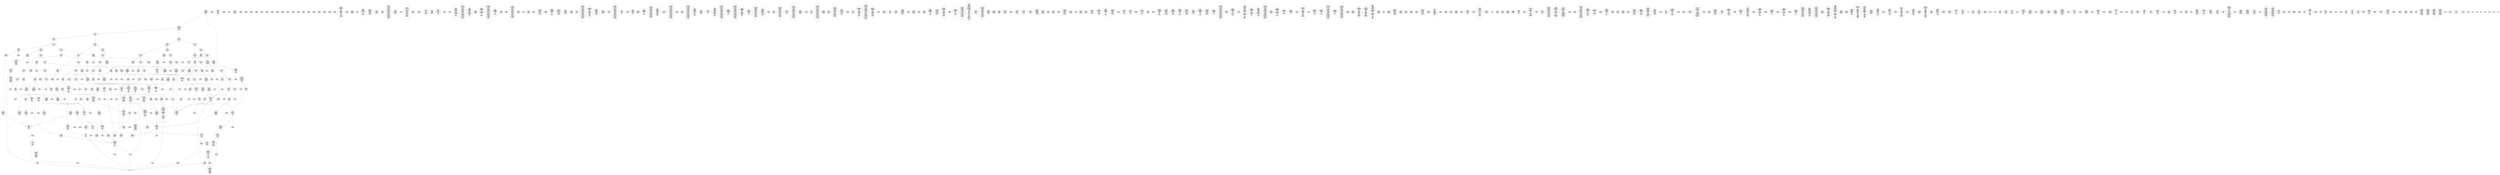 /* Generated by GvGen v.1.0 (https://www.github.com/stricaud/gvgen) */

digraph G {
compound=true;
   node1 [label="[anywhere]"];
   node2 [label="# 0x0
PUSHX Data
PUSHX Data
MSTORE
PUSHX LogicData
CALLDATASIZE
LT
PUSHX Data
JUMPI
"];
   node3 [label="# 0xd
PUSHX Data
CALLDATALOAD
PUSHX BitData
SHR
PUSHX LogicData
GT
PUSHX Data
JUMPI
"];
   node4 [label="# 0x1e
PUSHX LogicData
GT
PUSHX Data
JUMPI
"];
   node5 [label="# 0x29
PUSHX LogicData
GT
PUSHX Data
JUMPI
"];
   node6 [label="# 0x34
PUSHX LogicData
EQ
PUSHX Data
JUMPI
"];
   node7 [label="# 0x3f
PUSHX LogicData
EQ
PUSHX Data
JUMPI
"];
   node8 [label="# 0x4a
PUSHX LogicData
EQ
PUSHX Data
JUMPI
"];
   node9 [label="# 0x55
PUSHX LogicData
EQ
PUSHX Data
JUMPI
"];
   node10 [label="# 0x60
PUSHX LogicData
EQ
PUSHX Data
JUMPI
"];
   node11 [label="# 0x6b
PUSHX Data
REVERT
"];
   node12 [label="# 0x6f
JUMPDEST
PUSHX LogicData
EQ
PUSHX Data
JUMPI
"];
   node13 [label="# 0x7b
PUSHX LogicData
EQ
PUSHX Data
JUMPI
"];
   node14 [label="# 0x86
PUSHX LogicData
EQ
PUSHX Data
JUMPI
"];
   node15 [label="# 0x91
PUSHX LogicData
EQ
PUSHX Data
JUMPI
"];
   node16 [label="# 0x9c
PUSHX LogicData
EQ
PUSHX Data
JUMPI
"];
   node17 [label="# 0xa7
PUSHX Data
REVERT
"];
   node18 [label="# 0xab
JUMPDEST
PUSHX LogicData
GT
PUSHX Data
JUMPI
"];
   node19 [label="# 0xb7
PUSHX LogicData
EQ
PUSHX Data
JUMPI
"];
   node20 [label="# 0xc2
PUSHX LogicData
EQ
PUSHX Data
JUMPI
"];
   node21 [label="# 0xcd
PUSHX LogicData
EQ
PUSHX Data
JUMPI
"];
   node22 [label="# 0xd8
PUSHX LogicData
EQ
PUSHX Data
JUMPI
"];
   node23 [label="# 0xe3
PUSHX LogicData
EQ
PUSHX Data
JUMPI
"];
   node24 [label="# 0xee
PUSHX Data
REVERT
"];
   node25 [label="# 0xf2
JUMPDEST
PUSHX LogicData
EQ
PUSHX Data
JUMPI
"];
   node26 [label="# 0xfe
PUSHX LogicData
EQ
PUSHX Data
JUMPI
"];
   node27 [label="# 0x109
PUSHX LogicData
EQ
PUSHX Data
JUMPI
"];
   node28 [label="# 0x114
PUSHX LogicData
EQ
PUSHX Data
JUMPI
"];
   node29 [label="# 0x11f
PUSHX LogicData
EQ
PUSHX Data
JUMPI
"];
   node30 [label="# 0x12a
PUSHX Data
REVERT
"];
   node31 [label="# 0x12e
JUMPDEST
PUSHX LogicData
GT
PUSHX Data
JUMPI
"];
   node32 [label="# 0x13a
PUSHX LogicData
GT
PUSHX Data
JUMPI
"];
   node33 [label="# 0x145
PUSHX LogicData
EQ
PUSHX Data
JUMPI
"];
   node34 [label="# 0x150
PUSHX LogicData
EQ
PUSHX Data
JUMPI
"];
   node35 [label="# 0x15b
PUSHX LogicData
EQ
PUSHX Data
JUMPI
"];
   node36 [label="# 0x166
PUSHX LogicData
EQ
PUSHX Data
JUMPI
"];
   node37 [label="# 0x171
PUSHX LogicData
EQ
PUSHX Data
JUMPI
"];
   node38 [label="# 0x17c
PUSHX Data
REVERT
"];
   node39 [label="# 0x180
JUMPDEST
PUSHX LogicData
EQ
PUSHX Data
JUMPI
"];
   node40 [label="# 0x18c
PUSHX LogicData
EQ
PUSHX Data
JUMPI
"];
   node41 [label="# 0x197
PUSHX LogicData
EQ
PUSHX Data
JUMPI
"];
   node42 [label="# 0x1a2
PUSHX LogicData
EQ
PUSHX Data
JUMPI
"];
   node43 [label="# 0x1ad
PUSHX LogicData
EQ
PUSHX Data
JUMPI
"];
   node44 [label="# 0x1b8
PUSHX Data
REVERT
"];
   node45 [label="# 0x1bc
JUMPDEST
PUSHX LogicData
GT
PUSHX Data
JUMPI
"];
   node46 [label="# 0x1c8
PUSHX LogicData
EQ
PUSHX Data
JUMPI
"];
   node47 [label="# 0x1d3
PUSHX LogicData
EQ
PUSHX Data
JUMPI
"];
   node48 [label="# 0x1de
PUSHX LogicData
EQ
PUSHX Data
JUMPI
"];
   node49 [label="# 0x1e9
PUSHX LogicData
EQ
PUSHX Data
JUMPI
"];
   node50 [label="# 0x1f4
PUSHX LogicData
EQ
PUSHX Data
JUMPI
"];
   node51 [label="# 0x1ff
PUSHX Data
REVERT
"];
   node52 [label="# 0x203
JUMPDEST
PUSHX LogicData
EQ
PUSHX Data
JUMPI
"];
   node53 [label="# 0x20f
PUSHX LogicData
EQ
PUSHX Data
JUMPI
"];
   node54 [label="# 0x21a
PUSHX LogicData
EQ
PUSHX Data
JUMPI
"];
   node55 [label="# 0x225
PUSHX LogicData
EQ
PUSHX Data
JUMPI
"];
   node56 [label="# 0x230
JUMPDEST
PUSHX Data
REVERT
"];
   node57 [label="# 0x235
JUMPDEST
CALLVALUE
ISZERO
PUSHX Data
JUMPI
"];
   node58 [label="# 0x23d
PUSHX Data
REVERT
"];
   node59 [label="# 0x241
JUMPDEST
PUSHX Data
PUSHX Data
CALLDATASIZE
PUSHX Data
PUSHX Data
JUMP
"];
   node60 [label="# 0x250
JUMPDEST
PUSHX Data
JUMP
"];
   node61 [label="# 0x255
JUMPDEST
PUSHX MemData
MLOAD
ISZERO
ISZERO
MSTORE
PUSHX ArithData
ADD
"];
   node62 [label="# 0x261
JUMPDEST
PUSHX MemData
MLOAD
SUB
RETURN
"];
   node63 [label="# 0x26a
JUMPDEST
CALLVALUE
ISZERO
PUSHX Data
JUMPI
"];
   node64 [label="# 0x272
PUSHX Data
REVERT
"];
   node65 [label="# 0x276
JUMPDEST
PUSHX Data
PUSHX Data
CALLDATASIZE
PUSHX Data
PUSHX Data
JUMP
"];
   node66 [label="# 0x285
JUMPDEST
PUSHX Data
JUMP
"];
   node67 [label="# 0x28a
JUMPDEST
STOP
"];
   node68 [label="# 0x28c
JUMPDEST
CALLVALUE
ISZERO
PUSHX Data
JUMPI
"];
   node69 [label="# 0x294
PUSHX Data
REVERT
"];
   node70 [label="# 0x298
JUMPDEST
PUSHX Data
PUSHX Data
JUMP
"];
   node71 [label="# 0x2a1
JUMPDEST
PUSHX MemData
MLOAD
PUSHX Data
PUSHX Data
JUMP
"];
   node72 [label="# 0x2ae
JUMPDEST
CALLVALUE
ISZERO
PUSHX Data
JUMPI
"];
   node73 [label="# 0x2b6
PUSHX Data
REVERT
"];
   node74 [label="# 0x2ba
JUMPDEST
PUSHX Data
PUSHX Data
CALLDATASIZE
PUSHX Data
PUSHX Data
JUMP
"];
   node75 [label="# 0x2c9
JUMPDEST
PUSHX Data
JUMP
"];
   node76 [label="# 0x2ce
JUMPDEST
PUSHX MemData
MLOAD
PUSHX ArithData
PUSHX BitData
PUSHX BitData
SHL
SUB
AND
MSTORE
PUSHX ArithData
ADD
PUSHX Data
JUMP
"];
   node77 [label="# 0x2e6
JUMPDEST
CALLVALUE
ISZERO
PUSHX Data
JUMPI
"];
   node78 [label="# 0x2ee
PUSHX Data
REVERT
"];
   node79 [label="# 0x2f2
JUMPDEST
PUSHX Data
PUSHX Data
CALLDATASIZE
PUSHX Data
PUSHX Data
JUMP
"];
   node80 [label="# 0x301
JUMPDEST
PUSHX Data
JUMP
"];
   node81 [label="# 0x306
JUMPDEST
CALLVALUE
ISZERO
PUSHX Data
JUMPI
"];
   node82 [label="# 0x30e
PUSHX Data
REVERT
"];
   node83 [label="# 0x312
JUMPDEST
PUSHX Data
PUSHX Data
JUMP
"];
   node84 [label="# 0x31b
JUMPDEST
CALLVALUE
ISZERO
PUSHX Data
JUMPI
"];
   node85 [label="# 0x323
PUSHX Data
REVERT
"];
   node86 [label="# 0x327
JUMPDEST
PUSHX StorData
SLOAD
"];
   node87 [label="# 0x32c
JUMPDEST
PUSHX MemData
MLOAD
MSTORE
PUSHX ArithData
ADD
PUSHX Data
JUMP
"];
   node88 [label="# 0x33a
JUMPDEST
CALLVALUE
ISZERO
PUSHX Data
JUMPI
"];
   node89 [label="# 0x342
PUSHX Data
REVERT
"];
   node90 [label="# 0x346
JUMPDEST
PUSHX Data
PUSHX Data
JUMP
"];
   node91 [label="# 0x34f
JUMPDEST
CALLVALUE
ISZERO
PUSHX Data
JUMPI
"];
   node92 [label="# 0x357
PUSHX Data
REVERT
"];
   node93 [label="# 0x35b
JUMPDEST
PUSHX Data
PUSHX Data
CALLDATASIZE
PUSHX Data
PUSHX Data
JUMP
"];
   node94 [label="# 0x36a
JUMPDEST
PUSHX Data
JUMP
"];
   node95 [label="# 0x36f
JUMPDEST
CALLVALUE
ISZERO
PUSHX Data
JUMPI
"];
   node96 [label="# 0x377
PUSHX Data
REVERT
"];
   node97 [label="# 0x37b
JUMPDEST
PUSHX Data
PUSHX Data
CALLDATASIZE
PUSHX Data
PUSHX Data
JUMP
"];
   node98 [label="# 0x38a
JUMPDEST
PUSHX Data
JUMP
"];
   node99 [label="# 0x38f
JUMPDEST
CALLVALUE
ISZERO
PUSHX Data
JUMPI
"];
   node100 [label="# 0x397
PUSHX Data
REVERT
"];
   node101 [label="# 0x39b
JUMPDEST
PUSHX Data
PUSHX Data
CALLDATASIZE
PUSHX Data
PUSHX Data
JUMP
"];
   node102 [label="# 0x3aa
JUMPDEST
PUSHX Data
JUMP
"];
   node103 [label="# 0x3af
JUMPDEST
CALLVALUE
ISZERO
PUSHX Data
JUMPI
"];
   node104 [label="# 0x3b7
PUSHX Data
REVERT
"];
   node105 [label="# 0x3bb
JUMPDEST
PUSHX Data
PUSHX Data
JUMP
"];
   node106 [label="# 0x3c5
JUMPDEST
CALLVALUE
ISZERO
PUSHX Data
JUMPI
"];
   node107 [label="# 0x3cd
PUSHX Data
REVERT
"];
   node108 [label="# 0x3d1
JUMPDEST
PUSHX Data
PUSHX Data
JUMP
"];
   node109 [label="# 0x3da
JUMPDEST
CALLVALUE
ISZERO
PUSHX Data
JUMPI
"];
   node110 [label="# 0x3e2
PUSHX Data
REVERT
"];
   node111 [label="# 0x3e6
JUMPDEST
PUSHX Data
PUSHX Data
CALLDATASIZE
PUSHX Data
PUSHX Data
JUMP
"];
   node112 [label="# 0x3f5
JUMPDEST
PUSHX Data
JUMP
"];
   node113 [label="# 0x3fa
JUMPDEST
CALLVALUE
ISZERO
PUSHX Data
JUMPI
"];
   node114 [label="# 0x402
PUSHX Data
REVERT
"];
   node115 [label="# 0x406
JUMPDEST
PUSHX Data
PUSHX Data
CALLDATASIZE
PUSHX Data
PUSHX Data
JUMP
"];
   node116 [label="# 0x415
JUMPDEST
PUSHX Data
JUMP
"];
   node117 [label="# 0x41a
JUMPDEST
PUSHX Data
PUSHX Data
CALLDATASIZE
PUSHX Data
PUSHX Data
JUMP
"];
   node118 [label="# 0x428
JUMPDEST
PUSHX Data
JUMP
"];
   node119 [label="# 0x42d
JUMPDEST
CALLVALUE
ISZERO
PUSHX Data
JUMPI
"];
   node120 [label="# 0x435
PUSHX Data
REVERT
"];
   node121 [label="# 0x439
JUMPDEST
PUSHX Data
PUSHX Data
CALLDATASIZE
PUSHX Data
PUSHX Data
JUMP
"];
   node122 [label="# 0x448
JUMPDEST
PUSHX Data
JUMP
"];
   node123 [label="# 0x44d
JUMPDEST
CALLVALUE
ISZERO
PUSHX Data
JUMPI
"];
   node124 [label="# 0x455
PUSHX Data
REVERT
"];
   node125 [label="# 0x459
JUMPDEST
PUSHX Data
PUSHX Data
CALLDATASIZE
PUSHX Data
PUSHX Data
JUMP
"];
   node126 [label="# 0x468
JUMPDEST
PUSHX Data
JUMP
"];
   node127 [label="# 0x46d
JUMPDEST
CALLVALUE
ISZERO
PUSHX Data
JUMPI
"];
   node128 [label="# 0x475
PUSHX Data
REVERT
"];
   node129 [label="# 0x479
JUMPDEST
PUSHX Data
PUSHX Data
JUMP
"];
   node130 [label="# 0x482
JUMPDEST
CALLVALUE
ISZERO
PUSHX Data
JUMPI
"];
   node131 [label="# 0x48a
PUSHX Data
REVERT
"];
   node132 [label="# 0x48e
JUMPDEST
PUSHX Data
PUSHX Data
JUMP
"];
   node133 [label="# 0x497
JUMPDEST
PUSHX Data
PUSHX Data
CALLDATASIZE
PUSHX Data
PUSHX Data
JUMP
"];
   node134 [label="# 0x4a5
JUMPDEST
PUSHX Data
JUMP
"];
   node135 [label="# 0x4aa
JUMPDEST
CALLVALUE
ISZERO
PUSHX Data
JUMPI
"];
   node136 [label="# 0x4b2
PUSHX Data
REVERT
"];
   node137 [label="# 0x4b6
JUMPDEST
PUSHX Data
PUSHX Data
CALLDATASIZE
PUSHX Data
PUSHX Data
JUMP
"];
   node138 [label="# 0x4c5
JUMPDEST
PUSHX Data
JUMP
"];
   node139 [label="# 0x4ca
JUMPDEST
CALLVALUE
ISZERO
PUSHX Data
JUMPI
"];
   node140 [label="# 0x4d2
PUSHX Data
REVERT
"];
   node141 [label="# 0x4d6
JUMPDEST
PUSHX StorData
SLOAD
PUSHX ArithData
PUSHX BitData
PUSHX BitData
SHL
SUB
AND
PUSHX Data
JUMP
"];
   node142 [label="# 0x4e8
JUMPDEST
CALLVALUE
ISZERO
PUSHX Data
JUMPI
"];
   node143 [label="# 0x4f0
PUSHX Data
REVERT
"];
   node144 [label="# 0x4f4
JUMPDEST
PUSHX Data
PUSHX Data
JUMP
"];
   node145 [label="# 0x4fd
JUMPDEST
CALLVALUE
ISZERO
PUSHX Data
JUMPI
"];
   node146 [label="# 0x505
PUSHX Data
REVERT
"];
   node147 [label="# 0x509
JUMPDEST
PUSHX Data
PUSHX Data
JUMP
"];
   node148 [label="# 0x512
JUMPDEST
CALLVALUE
ISZERO
PUSHX Data
JUMPI
"];
   node149 [label="# 0x51a
PUSHX Data
REVERT
"];
   node150 [label="# 0x51e
JUMPDEST
PUSHX Data
PUSHX Data
CALLDATASIZE
PUSHX Data
PUSHX Data
JUMP
"];
   node151 [label="# 0x52d
JUMPDEST
PUSHX Data
JUMP
"];
   node152 [label="# 0x532
JUMPDEST
CALLVALUE
ISZERO
PUSHX Data
JUMPI
"];
   node153 [label="# 0x53a
PUSHX Data
REVERT
"];
   node154 [label="# 0x53e
JUMPDEST
PUSHX Data
PUSHX Data
CALLDATASIZE
PUSHX Data
PUSHX Data
JUMP
"];
   node155 [label="# 0x54d
JUMPDEST
PUSHX Data
JUMP
"];
   node156 [label="# 0x552
JUMPDEST
CALLVALUE
ISZERO
PUSHX Data
JUMPI
"];
   node157 [label="# 0x55a
PUSHX Data
REVERT
"];
   node158 [label="# 0x55e
JUMPDEST
PUSHX Data
PUSHX Data
JUMP
"];
   node159 [label="# 0x56e
JUMPDEST
CALLVALUE
ISZERO
PUSHX Data
JUMPI
"];
   node160 [label="# 0x576
PUSHX Data
REVERT
"];
   node161 [label="# 0x57a
JUMPDEST
PUSHX Data
PUSHX Data
CALLDATASIZE
PUSHX Data
PUSHX Data
JUMP
"];
   node162 [label="# 0x589
JUMPDEST
PUSHX Data
JUMP
"];
   node163 [label="# 0x58e
JUMPDEST
CALLVALUE
ISZERO
PUSHX Data
JUMPI
"];
   node164 [label="# 0x596
PUSHX Data
REVERT
"];
   node165 [label="# 0x59a
JUMPDEST
PUSHX StorData
SLOAD
PUSHX BitData
AND
PUSHX MemData
MLOAD
PUSHX Data
PUSHX Data
JUMP
"];
   node166 [label="# 0x5ae
JUMPDEST
CALLVALUE
ISZERO
PUSHX Data
JUMPI
"];
   node167 [label="# 0x5b6
PUSHX Data
REVERT
"];
   node168 [label="# 0x5ba
JUMPDEST
PUSHX Data
PUSHX Data
JUMP
"];
   node169 [label="# 0x5c3
JUMPDEST
CALLVALUE
ISZERO
PUSHX Data
JUMPI
"];
   node170 [label="# 0x5cb
PUSHX Data
REVERT
"];
   node171 [label="# 0x5cf
JUMPDEST
PUSHX Data
PUSHX Data
CALLDATASIZE
PUSHX Data
PUSHX Data
JUMP
"];
   node172 [label="# 0x5de
JUMPDEST
PUSHX Data
JUMP
"];
   node173 [label="# 0x5e3
JUMPDEST
CALLVALUE
ISZERO
PUSHX Data
JUMPI
"];
   node174 [label="# 0x5eb
PUSHX Data
REVERT
"];
   node175 [label="# 0x5ef
JUMPDEST
PUSHX Data
PUSHX Data
CALLDATASIZE
PUSHX Data
PUSHX Data
JUMP
"];
   node176 [label="# 0x5fe
JUMPDEST
PUSHX Data
JUMP
"];
   node177 [label="# 0x603
JUMPDEST
CALLVALUE
ISZERO
PUSHX Data
JUMPI
"];
   node178 [label="# 0x60b
PUSHX Data
REVERT
"];
   node179 [label="# 0x60f
JUMPDEST
PUSHX Data
PUSHX Data
CALLDATASIZE
PUSHX Data
PUSHX Data
JUMP
"];
   node180 [label="# 0x61e
JUMPDEST
PUSHX Data
JUMP
"];
   node181 [label="# 0x623
JUMPDEST
CALLVALUE
ISZERO
PUSHX Data
JUMPI
"];
   node182 [label="# 0x62b
PUSHX Data
REVERT
"];
   node183 [label="# 0x62f
JUMPDEST
PUSHX Data
PUSHX Data
JUMP
"];
   node184 [label="# 0x638
JUMPDEST
CALLVALUE
ISZERO
PUSHX Data
JUMPI
"];
   node185 [label="# 0x640
PUSHX Data
REVERT
"];
   node186 [label="# 0x644
JUMPDEST
PUSHX Data
PUSHX Data
JUMP
"];
   node187 [label="# 0x653
JUMPDEST
CALLVALUE
ISZERO
PUSHX Data
JUMPI
"];
   node188 [label="# 0x65b
PUSHX Data
REVERT
"];
   node189 [label="# 0x65f
JUMPDEST
PUSHX Data
PUSHX Data
CALLDATASIZE
PUSHX Data
PUSHX Data
JUMP
"];
   node190 [label="# 0x66e
JUMPDEST
PUSHX Data
JUMP
"];
   node191 [label="# 0x673
JUMPDEST
CALLVALUE
ISZERO
PUSHX Data
JUMPI
"];
   node192 [label="# 0x67b
PUSHX Data
REVERT
"];
   node193 [label="# 0x67f
JUMPDEST
PUSHX Data
PUSHX Data
CALLDATASIZE
PUSHX Data
PUSHX Data
JUMP
"];
   node194 [label="# 0x68e
JUMPDEST
PUSHX ArithData
PUSHX BitData
PUSHX BitData
SHL
SUB
AND
PUSHX Data
MSTORE
PUSHX Data
PUSHX Data
MSTORE
PUSHX Data
SHA3
AND
MSTORE
MSTORE
SHA3
SLOAD
PUSHX BitData
AND
JUMP
"];
   node195 [label="# 0x6bc
JUMPDEST
CALLVALUE
ISZERO
PUSHX Data
JUMPI
"];
   node196 [label="# 0x6c4
PUSHX Data
REVERT
"];
   node197 [label="# 0x6c8
JUMPDEST
PUSHX Data
PUSHX Data
CALLDATASIZE
PUSHX Data
PUSHX Data
JUMP
"];
   node198 [label="# 0x6d7
JUMPDEST
PUSHX Data
JUMP
"];
   node199 [label="# 0x6dc
JUMPDEST
PUSHX Data
PUSHX Data
PUSHX Data
JUMP
"];
   node200 [label="# 0x6e7
JUMPDEST
JUMP
"];
   node201 [label="# 0x6ed
JUMPDEST
PUSHX StorData
SLOAD
PUSHX ArithData
PUSHX BitData
PUSHX BitData
SHL
SUB
AND
CALLER
EQ
PUSHX Data
JUMPI
"];
   node202 [label="# 0x700
PUSHX MemData
MLOAD
PUSHX BitData
PUSHX BitData
SHL
MSTORE
PUSHX ArithData
ADD
PUSHX Data
PUSHX Data
JUMP
"];
   node203 [label="# 0x717
JUMPDEST
PUSHX MemData
MLOAD
SUB
REVERT
"];
   node204 [label="# 0x720
JUMPDEST
PUSHX StorData
SLOAD
PUSHX Data
PUSHX Data
JUMP
"];
   node205 [label="# 0x72d
JUMPDEST
ISZERO
PUSHX Data
JUMPI
"];
   node206 [label="# 0x735
PUSHX MemData
MLOAD
PUSHX BitData
PUSHX BitData
SHL
MSTORE
PUSHX Data
PUSHX ArithData
ADD
MSTORE
PUSHX Data
PUSHX ArithData
ADD
MSTORE
PUSHX Data
PUSHX ArithData
ADD
MSTORE
PUSHX BitData
PUSHX BitData
SHL
PUSHX ArithData
ADD
MSTORE
PUSHX ArithData
ADD
PUSHX Data
JUMP
"];
   node207 [label="# 0x79b
JUMPDEST
MLOAD
PUSHX Data
PUSHX Data
PUSHX ArithData
ADD
PUSHX Data
JUMP
"];
   node208 [label="# 0x7ae
JUMPDEST
JUMP
"];
   node209 [label="# 0x7b2
JUMPDEST
PUSHX Data
PUSHX StorData
SLOAD
PUSHX Data
PUSHX Data
JUMP
"];
   node210 [label="# 0x7c1
JUMPDEST
PUSHX ArithData
ADD
PUSHX ArithData
DIV
MUL
PUSHX ArithData
ADD
PUSHX MemData
MLOAD
ADD
PUSHX Data
MSTORE
MSTORE
PUSHX ArithData
ADD
SLOAD
PUSHX Data
PUSHX Data
JUMP
"];
   node211 [label="# 0x7ed
JUMPDEST
ISZERO
PUSHX Data
JUMPI
"];
   node212 [label="# 0x7f4
PUSHX LogicData
LT
PUSHX Data
JUMPI
"];
   node213 [label="# 0x7fc
PUSHX ArithData
SLOAD
DIV
MUL
MSTORE
PUSHX ArithData
ADD
PUSHX Data
JUMP
"];
   node214 [label="# 0x80f
JUMPDEST
ADD
PUSHX Data
MSTORE
PUSHX Data
PUSHX Data
SHA3
"];
   node215 [label="# 0x81d
JUMPDEST
SLOAD
MSTORE
PUSHX ArithData
ADD
PUSHX ArithData
ADD
GT
PUSHX Data
JUMPI
"];
   node216 [label="# 0x831
SUB
PUSHX BitData
AND
ADD
"];
   node217 [label="# 0x83a
JUMPDEST
JUMP
"];
   node218 [label="# 0x844
JUMPDEST
PUSHX Data
MSTORE
PUSHX Data
PUSHX Data
MSTORE
PUSHX Data
SHA3
SLOAD
PUSHX ArithData
PUSHX BitData
PUSHX BitData
SHL
SUB
AND
PUSHX Data
JUMPI
"];
   node219 [label="# 0x861
PUSHX MemData
MLOAD
PUSHX BitData
PUSHX BitData
SHL
MSTORE
PUSHX Data
PUSHX ArithData
ADD
MSTORE
PUSHX Data
PUSHX ArithData
ADD
MSTORE
PUSHX Data
PUSHX ArithData
ADD
MSTORE
PUSHX BitData
PUSHX BitData
SHL
PUSHX ArithData
ADD
MSTORE
PUSHX ArithData
ADD
PUSHX Data
JUMP
"];
   node220 [label="# 0x8bd
JUMPDEST
PUSHX Data
MSTORE
PUSHX Data
PUSHX Data
MSTORE
PUSHX Data
SHA3
SLOAD
PUSHX ArithData
PUSHX BitData
PUSHX BitData
SHL
SUB
AND
JUMP
"];
   node221 [label="# 0x8d9
JUMPDEST
PUSHX Data
PUSHX Data
PUSHX Data
JUMP
"];
   node222 [label="# 0x8e4
JUMPDEST
PUSHX ArithData
PUSHX BitData
PUSHX BitData
SHL
SUB
AND
PUSHX ArithData
PUSHX BitData
PUSHX BitData
SHL
SUB
AND
EQ
ISZERO
PUSHX Data
JUMPI
"];
   node223 [label="# 0x901
PUSHX MemData
MLOAD
PUSHX BitData
PUSHX BitData
SHL
MSTORE
PUSHX Data
PUSHX ArithData
ADD
MSTORE
PUSHX Data
PUSHX ArithData
ADD
MSTORE
PUSHX Data
PUSHX ArithData
ADD
MSTORE
PUSHX BitData
PUSHX BitData
SHL
PUSHX ArithData
ADD
MSTORE
PUSHX ArithData
ADD
PUSHX Data
JUMP
"];
   node224 [label="# 0x952
JUMPDEST
CALLER
PUSHX ArithData
PUSHX BitData
PUSHX BitData
SHL
SUB
AND
EQ
PUSHX Data
JUMPI
"];
   node225 [label="# 0x964
PUSHX Data
CALLER
PUSHX Data
JUMP
"];
   node226 [label="# 0x96e
JUMPDEST
PUSHX Data
JUMPI
"];
   node227 [label="# 0x973
PUSHX MemData
MLOAD
PUSHX BitData
PUSHX BitData
SHL
MSTORE
PUSHX Data
PUSHX ArithData
ADD
MSTORE
PUSHX Data
PUSHX ArithData
ADD
MSTORE
PUSHX Data
PUSHX ArithData
ADD
MSTORE
PUSHX Data
PUSHX ArithData
ADD
MSTORE
PUSHX ArithData
ADD
PUSHX Data
JUMP
"];
   node228 [label="# 0x9e0
JUMPDEST
PUSHX Data
PUSHX Data
JUMP
"];
   node229 [label="# 0x9ea
JUMPDEST
JUMP
"];
   node230 [label="# 0x9ef
JUMPDEST
PUSHX StorData
SLOAD
PUSHX ArithData
PUSHX BitData
PUSHX BitData
SHL
SUB
AND
CALLER
EQ
PUSHX Data
JUMPI
"];
   node231 [label="# 0xa02
PUSHX MemData
MLOAD
PUSHX BitData
PUSHX BitData
SHL
MSTORE
PUSHX ArithData
ADD
PUSHX Data
PUSHX Data
JUMP
"];
   node232 [label="# 0xa19
JUMPDEST
PUSHX Data
PUSHX StorData
SLOAD
PUSHX BitData
AND
PUSHX LogicData
GT
ISZERO
PUSHX Data
JUMPI
"];
   node233 [label="# 0xa2b
PUSHX Data
PUSHX Data
JUMP
"];
   node234 [label="# 0xa32
JUMPDEST
EQ
PUSHX Data
JUMPI
"];
   node235 [label="# 0xa38
PUSHX Data
REVERT
"];
   node236 [label="# 0xa3c
JUMPDEST
PUSHX StorData
SLOAD
PUSHX Data
PUSHX BitData
NOT
AND
"];
   node237 [label="# 0xa4b
JUMPDEST
MUL
OR
SSTORE
JUMP
"];
   node238 [label="# 0xa52
JUMPDEST
PUSHX Data
PUSHX StorData
SLOAD
PUSHX Data
PUSHX Data
JUMP
"];
   node239 [label="# 0xa61
JUMPDEST
PUSHX Data
CALLER
PUSHX Data
JUMP
"];
   node240 [label="# 0xa6b
JUMPDEST
PUSHX Data
JUMPI
"];
   node241 [label="# 0xa70
PUSHX MemData
MLOAD
PUSHX BitData
PUSHX BitData
SHL
MSTORE
PUSHX ArithData
ADD
PUSHX Data
PUSHX Data
JUMP
"];
   node242 [label="# 0xa87
JUMPDEST
PUSHX Data
PUSHX Data
JUMP
"];
   node243 [label="# 0xa92
JUMPDEST
PUSHX StorData
SLOAD
PUSHX ArithData
PUSHX BitData
PUSHX BitData
SHL
SUB
AND
CALLER
EQ
PUSHX Data
JUMPI
"];
   node244 [label="# 0xaa5
PUSHX MemData
MLOAD
PUSHX BitData
PUSHX BitData
SHL
MSTORE
PUSHX ArithData
ADD
PUSHX Data
PUSHX Data
JUMP
"];
   node245 [label="# 0xabc
JUMPDEST
MLOAD
PUSHX Data
PUSHX Data
PUSHX ArithData
ADD
PUSHX Data
JUMP
"];
   node246 [label="# 0xacf
JUMPDEST
PUSHX Data
PUSHX Data
PUSHX Data
JUMP
"];
   node247 [label="# 0xada
JUMPDEST
LT
PUSHX Data
JUMPI
"];
   node248 [label="# 0xae1
PUSHX MemData
MLOAD
PUSHX BitData
PUSHX BitData
SHL
MSTORE
PUSHX Data
PUSHX ArithData
ADD
MSTORE
PUSHX Data
PUSHX ArithData
ADD
MSTORE
PUSHX Data
PUSHX ArithData
ADD
MSTORE
PUSHX BitData
PUSHX BitData
SHL
PUSHX ArithData
ADD
MSTORE
PUSHX ArithData
ADD
PUSHX Data
JUMP
"];
   node249 [label="# 0xb3c
JUMPDEST
PUSHX ArithData
PUSHX BitData
PUSHX BitData
SHL
SUB
AND
PUSHX Data
MSTORE
PUSHX Data
PUSHX Data
MSTORE
PUSHX Data
SHA3
MSTORE
MSTORE
SHA3
SLOAD
JUMP
"];
   node250 [label="# 0xb65
JUMPDEST
PUSHX Data
PUSHX MemData
MLOAD
PUSHX ArithData
ADD
PUSHX Data
MSTORE
PUSHX Data
MSTORE
PUSHX Data
JUMP
"];
   node251 [label="# 0xb80
JUMPDEST
PUSHX Data
PUSHX Data
PUSHX StorData
SLOAD
JUMP
"];
   node252 [label="# 0xb8b
JUMPDEST
LT
PUSHX Data
JUMPI
"];
   node253 [label="# 0xb92
PUSHX MemData
MLOAD
PUSHX BitData
PUSHX BitData
SHL
MSTORE
PUSHX Data
PUSHX ArithData
ADD
MSTORE
PUSHX Data
PUSHX ArithData
ADD
MSTORE
PUSHX Data
PUSHX ArithData
ADD
MSTORE
PUSHX BitData
PUSHX BitData
SHL
PUSHX ArithData
ADD
MSTORE
PUSHX ArithData
ADD
PUSHX Data
JUMP
"];
   node254 [label="# 0xbee
JUMPDEST
PUSHX StorData
SLOAD
LT
PUSHX Data
JUMPI
"];
   node255 [label="# 0xbfa
PUSHX Data
PUSHX Data
JUMP
"];
   node256 [label="# 0xc01
JUMPDEST
PUSHX Data
MSTORE
PUSHX Data
PUSHX Data
SHA3
ADD
SLOAD
JUMP
"];
   node257 [label="# 0xc13
JUMPDEST
PUSHX Data
PUSHX Data
PUSHX Data
JUMP
"];
   node258 [label="# 0xc1e
JUMPDEST
CALLER
PUSHX ArithData
PUSHX BitData
PUSHX BitData
SHL
SUB
AND
EQ
PUSHX Data
JUMPI
"];
   node259 [label="# 0xc31
PUSHX MemData
MLOAD
PUSHX BitData
PUSHX BitData
SHL
MSTORE
PUSHX Data
PUSHX ArithData
ADD
MSTORE
PUSHX Data
PUSHX ArithData
ADD
MSTORE
PUSHX BitData
PUSHX BitData
SHL
PUSHX ArithData
ADD
MSTORE
PUSHX ArithData
ADD
PUSHX Data
JUMP
"];
   node260 [label="# 0xc70
JUMPDEST
PUSHX Data
MSTORE
PUSHX Data
PUSHX Data
MSTORE
PUSHX Data
SHA3
SLOAD
CALLVALUE
PUSHX BitData
AND
ISZERO
PUSHX Data
JUMPI
"];
   node261 [label="# 0xc8a
PUSHX LogicData
EQ
PUSHX Data
JUMPI
"];
   node262 [label="# 0xc98
PUSHX MemData
MLOAD
PUSHX BitData
PUSHX BitData
SHL
MSTORE
PUSHX Data
PUSHX ArithData
ADD
MSTORE
PUSHX Data
PUSHX ArithData
ADD
MSTORE
PUSHX Data
PUSHX ArithData
ADD
MSTORE
PUSHX BitData
PUSHX BitData
SHL
PUSHX ArithData
ADD
MSTORE
PUSHX ArithData
ADD
PUSHX Data
JUMP
"];
   node263 [label="# 0xcea
JUMPDEST
PUSHX Data
JUMP
"];
   node264 [label="# 0xcef
JUMPDEST
ISZERO
PUSHX Data
JUMPI
"];
   node265 [label="# 0xcf6
PUSHX MemData
MLOAD
PUSHX BitData
PUSHX BitData
SHL
MSTORE
PUSHX Data
PUSHX ArithData
ADD
MSTORE
PUSHX Data
PUSHX ArithData
ADD
MSTORE
PUSHX Data
PUSHX ArithData
ADD
MSTORE
PUSHX BitData
PUSHX BitData
SHL
PUSHX ArithData
ADD
MSTORE
PUSHX ArithData
ADD
PUSHX Data
JUMP
"];
   node266 [label="# 0xd50
JUMPDEST
PUSHX Data
MSTORE
PUSHX Data
PUSHX Data
MSTORE
PUSHX Data
SHA3
SLOAD
PUSHX BitData
NOT
AND
PUSHX BitData
OR
SSTORE
"];
   node267 [label="# 0xd6a
JUMPDEST
PUSHX Data
PUSHX MemData
MLOAD
PUSHX Data
PUSHX Data
JUMP
"];
   node268 [label="# 0xd9c
JUMPDEST
PUSHX MemData
MLOAD
SUB
LOGX
JUMP
"];
   node269 [label="# 0xdab
JUMPDEST
PUSHX Data
MSTORE
PUSHX Data
PUSHX Data
MSTORE
PUSHX Data
SHA3
SLOAD
PUSHX ArithData
PUSHX BitData
PUSHX BitData
SHL
SUB
AND
PUSHX Data
JUMPI
"];
   node270 [label="# 0xdc9
PUSHX MemData
MLOAD
PUSHX BitData
PUSHX BitData
SHL
MSTORE
PUSHX Data
PUSHX ArithData
ADD
MSTORE
PUSHX Data
PUSHX ArithData
ADD
MSTORE
PUSHX Data
PUSHX ArithData
ADD
MSTORE
PUSHX BitData
PUSHX BitData
SHL
PUSHX ArithData
ADD
MSTORE
PUSHX ArithData
ADD
PUSHX Data
JUMP
"];
   node271 [label="# 0xe22
JUMPDEST
PUSHX Data
PUSHX ArithData
PUSHX BitData
PUSHX BitData
SHL
SUB
AND
PUSHX Data
JUMPI
"];
   node272 [label="# 0xe33
PUSHX MemData
MLOAD
PUSHX BitData
PUSHX BitData
SHL
MSTORE
PUSHX Data
PUSHX ArithData
ADD
MSTORE
PUSHX Data
PUSHX ArithData
ADD
MSTORE
PUSHX Data
PUSHX ArithData
ADD
MSTORE
PUSHX BitData
PUSHX BitData
SHL
PUSHX ArithData
ADD
MSTORE
PUSHX ArithData
ADD
PUSHX Data
JUMP
"];
   node273 [label="# 0xe8d
JUMPDEST
PUSHX ArithData
PUSHX BitData
PUSHX BitData
SHL
SUB
AND
PUSHX Data
MSTORE
PUSHX Data
PUSHX Data
MSTORE
PUSHX Data
SHA3
SLOAD
JUMP
"];
   node274 [label="# 0xea9
JUMPDEST
PUSHX StorData
SLOAD
PUSHX ArithData
PUSHX BitData
PUSHX BitData
SHL
SUB
AND
CALLER
EQ
PUSHX Data
JUMPI
"];
   node275 [label="# 0xebc
PUSHX MemData
MLOAD
PUSHX BitData
PUSHX BitData
SHL
MSTORE
PUSHX ArithData
ADD
PUSHX Data
PUSHX Data
JUMP
"];
   node276 [label="# 0xed3
JUMPDEST
PUSHX Data
PUSHX Data
PUSHX Data
JUMP
"];
   node277 [label="# 0xedd
JUMPDEST
JUMP
"];
   node278 [label="# 0xedf
JUMPDEST
PUSHX Data
PUSHX LogicData
PUSHX StorData
SLOAD
EQ
ISZERO
PUSHX Data
JUMPI
"];
   node279 [label="# 0xeed
PUSHX MemData
MLOAD
PUSHX BitData
PUSHX BitData
SHL
MSTORE
PUSHX Data
PUSHX ArithData
ADD
MSTORE
PUSHX Data
PUSHX ArithData
ADD
MSTORE
PUSHX Data
PUSHX ArithData
ADD
MSTORE
PUSHX ArithData
ADD
PUSHX Data
JUMP
"];
   node280 [label="# 0xf34
JUMPDEST
PUSHX Data
PUSHX Data
SSTORE
PUSHX Data
PUSHX StorData
SLOAD
PUSHX BitData
AND
PUSHX LogicData
GT
ISZERO
PUSHX Data
JUMPI
"];
   node281 [label="# 0xf4b
PUSHX Data
PUSHX Data
JUMP
"];
   node282 [label="# 0xf52
JUMPDEST
EQ
ISZERO
PUSHX Data
JUMPI
"];
   node283 [label="# 0xf59
PUSHX MemData
MLOAD
PUSHX BitData
PUSHX BitData
SHL
MSTORE
PUSHX Data
PUSHX ArithData
ADD
MSTORE
PUSHX Data
PUSHX ArithData
ADD
MSTORE
PUSHX Data
PUSHX ArithData
ADD
MSTORE
PUSHX ArithData
ADD
PUSHX Data
JUMP
"];
   node284 [label="# 0xfa0
JUMPDEST
PUSHX LogicData
GT
ISZERO
PUSHX Data
JUMPI
"];
   node285 [label="# 0xfaa
PUSHX MemData
MLOAD
PUSHX BitData
PUSHX BitData
SHL
MSTORE
PUSHX Data
PUSHX ArithData
ADD
MSTORE
PUSHX Data
PUSHX ArithData
ADD
MSTORE
PUSHX Data
PUSHX ArithData
ADD
MSTORE
PUSHX Data
PUSHX ArithData
ADD
MSTORE
PUSHX ArithData
ADD
PUSHX Data
JUMP
"];
   node286 [label="# 0x1017
JUMPDEST
PUSHX Data
PUSHX Data
PUSHX Data
PUSHX StorData
SLOAD
JUMP
"];
   node287 [label="# 0x1027
JUMPDEST
PUSHX Data
JUMP
"];
   node288 [label="# 0x102d
JUMPDEST
GT
ISZERO
PUSHX Data
JUMPI
"];
   node289 [label="# 0x1034
PUSHX MemData
MLOAD
PUSHX BitData
PUSHX BitData
SHL
MSTORE
PUSHX Data
PUSHX ArithData
ADD
MSTORE
PUSHX Data
PUSHX ArithData
ADD
MSTORE
PUSHX Data
PUSHX ArithData
ADD
MSTORE
PUSHX BitData
PUSHX BitData
SHL
PUSHX ArithData
ADD
MSTORE
PUSHX ArithData
ADD
PUSHX Data
JUMP
"];
   node290 [label="# 0x108c
JUMPDEST
CALLVALUE
PUSHX Data
PUSHX Data
PUSHX Data
JUMP
"];
   node291 [label="# 0x109f
JUMPDEST
GT
ISZERO
PUSHX Data
JUMPI
"];
   node292 [label="# 0x10a6
PUSHX MemData
MLOAD
PUSHX BitData
PUSHX BitData
SHL
MSTORE
PUSHX Data
PUSHX ArithData
ADD
MSTORE
PUSHX ArithData
ADD
MSTORE
PUSHX Data
PUSHX ArithData
ADD
MSTORE
PUSHX ArithData
ADD
PUSHX Data
JUMP
"];
   node293 [label="# 0x10ed
JUMPDEST
PUSHX Data
PUSHX StorData
SLOAD
PUSHX BitData
AND
PUSHX LogicData
GT
ISZERO
PUSHX Data
JUMPI
"];
   node294 [label="# 0x10ff
PUSHX Data
PUSHX Data
JUMP
"];
   node295 [label="# 0x1106
JUMPDEST
EQ
ISZERO
PUSHX Data
JUMPI
"];
   node296 [label="# 0x110d
PUSHX ArithData
PUSHX BitData
PUSHX BitData
SHL
SUB
AND
PUSHX Data
MSTORE
PUSHX Data
PUSHX Data
MSTORE
PUSHX Data
SHA3
SLOAD
GT
ISZERO
PUSHX Data
JUMPI
"];
   node297 [label="# 0x112d
PUSHX MemData
MLOAD
PUSHX BitData
PUSHX BitData
SHL
MSTORE
PUSHX Data
PUSHX ArithData
ADD
MSTORE
PUSHX ArithData
PUSHX ArithData
ADD
MSTORE
PUSHX Data
ADD
MSTORE
PUSHX Data
PUSHX ArithData
ADD
MSTORE
PUSHX BitData
PUSHX BitData
SHL
PUSHX ArithData
ADD
MSTORE
PUSHX ArithData
ADD
PUSHX Data
JUMP
"];
   node298 [label="# 0x11a8
JUMPDEST
PUSHX ArithData
PUSHX BitData
PUSHX BitData
SHL
SUB
AND
PUSHX Data
MSTORE
PUSHX Data
PUSHX Data
MSTORE
PUSHX Data
SHA3
SLOAD
PUSHX Data
PUSHX Data
JUMP
"];
   node299 [label="# 0x11d0
JUMPDEST
SSTORE
"];
   node300 [label="# 0x11d6
JUMPDEST
PUSHX StorData
SLOAD
PUSHX Data
"];
   node301 [label="# 0x11dc
JUMPDEST
LT
ISZERO
PUSHX Data
JUMPI
"];
   node302 [label="# 0x11e5
PUSHX Data
PUSHX StorData
SLOAD
PUSHX Data
JUMP
"];
   node303 [label="# 0x11f0
JUMPDEST
PUSHX Data
PUSHX Data
PUSHX Data
PUSHX Data
PUSHX StorData
SLOAD
PUSHX BitData
PUSHX BitData
AND
JUMP
"];
   node304 [label="# 0x120c
JUMPDEST
PUSHX Data
JUMP
"];
   node305 [label="# 0x1212
JUMPDEST
PUSHX Data
SSTORE
PUSHX Data
PUSHX Data
JUMP
"];
   node306 [label="# 0x121f
JUMPDEST
PUSHX Data
JUMP
"];
   node307 [label="# 0x1227
JUMPDEST
PUSHX Data
PUSHX Data
SSTORE
JUMP
"];
   node308 [label="# 0x1234
JUMPDEST
PUSHX StorData
SLOAD
PUSHX ArithData
PUSHX BitData
PUSHX BitData
SHL
SUB
AND
CALLER
EQ
PUSHX Data
JUMPI
"];
   node309 [label="# 0x1247
PUSHX MemData
MLOAD
PUSHX BitData
PUSHX BitData
SHL
MSTORE
PUSHX ArithData
ADD
PUSHX Data
PUSHX Data
JUMP
"];
   node310 [label="# 0x125e
JUMPDEST
PUSHX ArithData
PUSHX BitData
PUSHX BitData
SHL
SUB
AND
PUSHX Data
MSTORE
PUSHX Data
PUSHX Data
MSTORE
PUSHX Data
SHA3
SLOAD
PUSHX Data
PUSHX Data
JUMP
"];
   node311 [label="# 0x1286
JUMPDEST
SSTORE
JUMP
"];
   node312 [label="# 0x128f
JUMPDEST
PUSHX Data
PUSHX StorData
SLOAD
PUSHX Data
PUSHX Data
JUMP
"];
   node313 [label="# 0x129e
JUMPDEST
PUSHX StorData
SLOAD
PUSHX ArithData
PUSHX BitData
PUSHX BitData
SHL
SUB
AND
CALLER
EQ
PUSHX Data
JUMPI
"];
   node314 [label="# 0x12b1
PUSHX MemData
MLOAD
PUSHX BitData
PUSHX BitData
SHL
MSTORE
PUSHX ArithData
ADD
PUSHX Data
PUSHX Data
JUMP
"];
   node315 [label="# 0x12c8
JUMPDEST
PUSHX StorData
SLOAD
PUSHX Data
PUSHX BitData
NOT
AND
PUSHX Data
PUSHX Data
JUMP
"];
   node316 [label="# 0x12dc
JUMPDEST
PUSHX ArithData
PUSHX BitData
PUSHX BitData
SHL
SUB
AND
CALLER
EQ
ISZERO
PUSHX Data
JUMPI
"];
   node317 [label="# 0x12ee
PUSHX MemData
MLOAD
PUSHX BitData
PUSHX BitData
SHL
MSTORE
PUSHX Data
PUSHX ArithData
ADD
MSTORE
PUSHX Data
PUSHX ArithData
ADD
MSTORE
PUSHX Data
PUSHX ArithData
ADD
MSTORE
PUSHX ArithData
ADD
PUSHX Data
JUMP
"];
   node318 [label="# 0x1335
JUMPDEST
CALLER
PUSHX Data
MSTORE
PUSHX Data
PUSHX ArithData
MSTORE
PUSHX MemData
SHA3
PUSHX ArithData
PUSHX BitData
PUSHX BitData
SHL
SUB
AND
MSTORE
MSTORE
SHA3
SLOAD
PUSHX BitData
NOT
AND
ISZERO
ISZERO
OR
SSTORE
MLOAD
MSTORE
PUSHX Data
ADD
PUSHX MemData
MLOAD
SUB
LOGX
JUMP
"];
   node319 [label="# 0x13a1
JUMPDEST
PUSHX StorData
SLOAD
ISZERO
PUSHX Data
JUMPI
"];
   node320 [label="# 0x13aa
PUSHX MemData
MLOAD
PUSHX BitData
PUSHX BitData
SHL
MSTORE
PUSHX Data
PUSHX ArithData
ADD
MSTORE
PUSHX Data
PUSHX ArithData
ADD
MSTORE
PUSHX Data
PUSHX ArithData
ADD
MSTORE
PUSHX ArithData
ADD
PUSHX Data
JUMP
"];
   node321 [label="# 0x13f1
JUMPDEST
PUSHX Data
PUSHX Data
PUSHX Data
NUMBER
PUSHX Data
JUMP
"];
   node322 [label="# 0x13ff
JUMPDEST
PUSHX Data
BLOCKHASH
PUSHX Data
JUMP
"];
   node323 [label="# 0x140a
JUMPDEST
PUSHX Data
SSTORE
PUSHX Data
JUMPI
"];
   node324 [label="# 0x1414
PUSHX StorData
SLOAD
PUSHX Data
PUSHX Data
PUSHX Data
JUMP
"];
   node325 [label="# 0x1421
JUMPDEST
PUSHX Data
SSTORE
"];
   node326 [label="# 0x1425
JUMPDEST
PUSHX StorData
SLOAD
PUSHX Data
SSTORE
PUSHX Data
"];
   node327 [label="# 0x142e
JUMPDEST
PUSHX LogicData
LT
ISZERO
PUSHX Data
JUMPI
"];
   node328 [label="# 0x1438
PUSHX Data
PUSHX StorData
SLOAD
PUSHX Data
JUMP
"];
   node329 [label="# 0x1443
JUMPDEST
PUSHX Data
PUSHX Data
PUSHX Data
PUSHX Data
PUSHX StorData
SLOAD
PUSHX BitData
PUSHX BitData
AND
JUMP
"];
   node330 [label="# 0x145f
JUMPDEST
PUSHX Data
SSTORE
PUSHX Data
PUSHX Data
JUMP
"];
   node331 [label="# 0x146c
JUMPDEST
PUSHX Data
JUMP
"];
   node332 [label="# 0x1474
JUMPDEST
PUSHX Data
CALLER
PUSHX Data
JUMP
"];
   node333 [label="# 0x147e
JUMPDEST
PUSHX Data
JUMPI
"];
   node334 [label="# 0x1483
PUSHX MemData
MLOAD
PUSHX BitData
PUSHX BitData
SHL
MSTORE
PUSHX ArithData
ADD
PUSHX Data
PUSHX Data
JUMP
"];
   node335 [label="# 0x149a
JUMPDEST
PUSHX Data
PUSHX Data
JUMP
"];
   node336 [label="# 0x14a6
JUMPDEST
JUMP
"];
   node337 [label="# 0x14ac
JUMPDEST
PUSHX Data
PUSHX StorData
SLOAD
PUSHX Data
PUSHX Data
JUMP
"];
   node338 [label="# 0x14bb
JUMPDEST
PUSHX Data
PUSHX Data
PUSHX Data
JUMP
"];
   node339 [label="# 0x14c5
JUMPDEST
PUSHX Data
PUSHX Data
JUMP
"];
   node340 [label="# 0x14ce
JUMPDEST
PUSHX MemData
MLOAD
PUSHX ArithData
ADD
PUSHX Data
PUSHX Data
JUMP
"];
   node341 [label="# 0x14df
JUMPDEST
PUSHX MemData
MLOAD
PUSHX ArithData
SUB
SUB
MSTORE
PUSHX Data
MSTORE
JUMP
"];
   node342 [label="# 0x14f5
JUMPDEST
PUSHX StorData
SLOAD
PUSHX ArithData
PUSHX BitData
PUSHX BitData
SHL
SUB
AND
CALLER
EQ
PUSHX Data
JUMPI
"];
   node343 [label="# 0x1508
PUSHX MemData
MLOAD
PUSHX BitData
PUSHX BitData
SHL
MSTORE
PUSHX ArithData
ADD
PUSHX Data
PUSHX Data
JUMP
"];
   node344 [label="# 0x151f
JUMPDEST
PUSHX Data
"];
   node345 [label="# 0x1522
JUMPDEST
MLOAD
PUSHX BitData
AND
LT
ISZERO
PUSHX Data
JUMPI
"];
   node346 [label="# 0x152f
PUSHX Data
PUSHX BitData
AND
MLOAD
LT
PUSHX Data
JUMPI
"];
   node347 [label="# 0x153f
PUSHX Data
PUSHX Data
JUMP
"];
   node348 [label="# 0x1546
JUMPDEST
PUSHX ArithData
MUL
PUSHX ArithData
ADD
ADD
MLOAD
PUSHX Data
JUMP
"];
   node349 [label="# 0x1554
JUMPDEST
PUSHX Data
PUSHX Data
JUMP
"];
   node350 [label="# 0x155e
JUMPDEST
PUSHX Data
JUMP
"];
   node351 [label="# 0x1566
JUMPDEST
PUSHX StorData
SLOAD
PUSHX ArithData
PUSHX BitData
PUSHX BitData
SHL
SUB
AND
CALLER
EQ
PUSHX Data
JUMPI
"];
   node352 [label="# 0x1579
PUSHX MemData
MLOAD
PUSHX BitData
PUSHX BitData
SHL
MSTORE
PUSHX ArithData
ADD
PUSHX Data
PUSHX Data
JUMP
"];
   node353 [label="# 0x1590
JUMPDEST
PUSHX Data
PUSHX ArithData
PUSHX BitData
PUSHX BitData
SHL
SUB
AND
SELFBALANCE
PUSHX Data
JUMP
"];
   node354 [label="# 0x15a3
JUMPDEST
JUMP
"];
   node355 [label="# 0x15a6
JUMPDEST
PUSHX Data
PUSHX StorData
SLOAD
PUSHX Data
PUSHX Data
JUMP
"];
   node356 [label="# 0x15b5
JUMPDEST
PUSHX StorData
SLOAD
PUSHX ArithData
PUSHX BitData
PUSHX BitData
SHL
SUB
AND
CALLER
EQ
PUSHX Data
JUMPI
"];
   node357 [label="# 0x15c8
PUSHX MemData
MLOAD
PUSHX BitData
PUSHX BitData
SHL
MSTORE
PUSHX ArithData
ADD
PUSHX Data
PUSHX Data
JUMP
"];
   node358 [label="# 0x15df
JUMPDEST
MLOAD
PUSHX Data
PUSHX Data
PUSHX ArithData
ADD
PUSHX Data
JUMP
"];
   node359 [label="# 0x15f2
JUMPDEST
PUSHX StorData
SLOAD
PUSHX ArithData
PUSHX BitData
PUSHX BitData
SHL
SUB
AND
CALLER
EQ
PUSHX Data
JUMPI
"];
   node360 [label="# 0x1605
PUSHX MemData
MLOAD
PUSHX BitData
PUSHX BitData
SHL
MSTORE
PUSHX ArithData
ADD
PUSHX Data
PUSHX Data
JUMP
"];
   node361 [label="# 0x161c
JUMPDEST
PUSHX ArithData
PUSHX BitData
PUSHX BitData
SHL
SUB
AND
PUSHX Data
JUMPI
"];
   node362 [label="# 0x162b
PUSHX MemData
MLOAD
PUSHX BitData
PUSHX BitData
SHL
MSTORE
PUSHX Data
PUSHX ArithData
ADD
MSTORE
PUSHX Data
PUSHX ArithData
ADD
MSTORE
PUSHX Data
PUSHX ArithData
ADD
MSTORE
PUSHX BitData
PUSHX BitData
SHL
PUSHX ArithData
ADD
MSTORE
PUSHX ArithData
ADD
PUSHX Data
JUMP
"];
   node363 [label="# 0x1681
JUMPDEST
PUSHX Data
PUSHX Data
JUMP
"];
   node364 [label="# 0x168a
JUMPDEST
PUSHX Data
PUSHX ArithData
PUSHX BitData
PUSHX BitData
SHL
SUB
NOT
AND
PUSHX BitData
PUSHX BitData
SHL
EQ
PUSHX Data
JUMPI
"];
   node365 [label="# 0x16a6
PUSHX Data
PUSHX Data
JUMP
"];
   node366 [label="# 0x16af
JUMPDEST
PUSHX Data
MSTORE
PUSHX Data
PUSHX Data
MSTORE
PUSHX Data
SHA3
SLOAD
PUSHX ArithData
PUSHX BitData
PUSHX BitData
SHL
SUB
NOT
AND
PUSHX ArithData
PUSHX BitData
PUSHX BitData
SHL
SUB
AND
OR
SSTORE
PUSHX Data
PUSHX Data
JUMP
"];
   node367 [label="# 0x16e4
JUMPDEST
PUSHX ArithData
PUSHX BitData
PUSHX BitData
SHL
SUB
AND
PUSHX Data
PUSHX MemData
MLOAD
PUSHX MemData
MLOAD
SUB
LOGX
JUMP
"];
   node368 [label="# 0x171d
JUMPDEST
PUSHX Data
MSTORE
PUSHX Data
PUSHX Data
MSTORE
PUSHX Data
SHA3
SLOAD
PUSHX ArithData
PUSHX BitData
PUSHX BitData
SHL
SUB
AND
PUSHX Data
JUMPI
"];
   node369 [label="# 0x173a
PUSHX MemData
MLOAD
PUSHX BitData
PUSHX BitData
SHL
MSTORE
PUSHX Data
PUSHX ArithData
ADD
MSTORE
PUSHX Data
PUSHX ArithData
ADD
MSTORE
PUSHX Data
PUSHX ArithData
ADD
MSTORE
PUSHX BitData
PUSHX BitData
SHL
PUSHX ArithData
ADD
MSTORE
PUSHX ArithData
ADD
PUSHX Data
JUMP
"];
   node370 [label="# 0x1796
JUMPDEST
PUSHX Data
PUSHX Data
PUSHX Data
JUMP
"];
   node371 [label="# 0x17a1
JUMPDEST
PUSHX ArithData
PUSHX BitData
PUSHX BitData
SHL
SUB
AND
PUSHX ArithData
PUSHX BitData
PUSHX BitData
SHL
SUB
AND
EQ
PUSHX Data
JUMPI
"];
   node372 [label="# 0x17be
PUSHX ArithData
PUSHX BitData
PUSHX BitData
SHL
SUB
AND
PUSHX Data
PUSHX Data
JUMP
"];
   node373 [label="# 0x17d1
JUMPDEST
PUSHX ArithData
PUSHX BitData
PUSHX BitData
SHL
SUB
AND
EQ
"];
   node374 [label="# 0x17dc
JUMPDEST
PUSHX Data
JUMPI
"];
   node375 [label="# 0x17e2
PUSHX ArithData
PUSHX BitData
PUSHX BitData
SHL
SUB
AND
PUSHX Data
MSTORE
PUSHX Data
PUSHX Data
MSTORE
PUSHX Data
SHA3
AND
MSTORE
MSTORE
SHA3
SLOAD
PUSHX BitData
AND
"];
   node376 [label="# 0x180c
JUMPDEST
JUMP
"];
   node377 [label="# 0x1814
JUMPDEST
PUSHX ArithData
PUSHX BitData
PUSHX BitData
SHL
SUB
AND
PUSHX Data
PUSHX Data
JUMP
"];
   node378 [label="# 0x1827
JUMPDEST
PUSHX ArithData
PUSHX BitData
PUSHX BitData
SHL
SUB
AND
EQ
PUSHX Data
JUMPI
"];
   node379 [label="# 0x1836
PUSHX MemData
MLOAD
PUSHX BitData
PUSHX BitData
SHL
MSTORE
PUSHX Data
PUSHX ArithData
ADD
MSTORE
PUSHX Data
PUSHX ArithData
ADD
MSTORE
PUSHX Data
PUSHX ArithData
ADD
MSTORE
PUSHX BitData
PUSHX BitData
SHL
PUSHX ArithData
ADD
MSTORE
PUSHX ArithData
ADD
PUSHX Data
JUMP
"];
   node380 [label="# 0x188f
JUMPDEST
PUSHX ArithData
PUSHX BitData
PUSHX BitData
SHL
SUB
AND
PUSHX Data
JUMPI
"];
   node381 [label="# 0x189e
PUSHX MemData
MLOAD
PUSHX BitData
PUSHX BitData
SHL
MSTORE
PUSHX Data
PUSHX ArithData
ADD
MSTORE
PUSHX ArithData
ADD
MSTORE
PUSHX Data
PUSHX ArithData
ADD
MSTORE
PUSHX BitData
PUSHX BitData
SHL
PUSHX ArithData
ADD
MSTORE
PUSHX ArithData
ADD
PUSHX Data
JUMP
"];
   node382 [label="# 0x18f1
JUMPDEST
PUSHX Data
PUSHX Data
JUMP
"];
   node383 [label="# 0x18fc
JUMPDEST
PUSHX Data
PUSHX Data
PUSHX Data
JUMP
"];
   node384 [label="# 0x1907
JUMPDEST
PUSHX ArithData
PUSHX BitData
PUSHX BitData
SHL
SUB
AND
PUSHX Data
MSTORE
PUSHX Data
PUSHX Data
MSTORE
PUSHX Data
SHA3
SLOAD
PUSHX Data
PUSHX Data
PUSHX Data
JUMP
"];
   node385 [label="# 0x1930
JUMPDEST
SSTORE
PUSHX ArithData
PUSHX BitData
PUSHX BitData
SHL
SUB
AND
PUSHX Data
MSTORE
PUSHX Data
PUSHX Data
MSTORE
PUSHX Data
SHA3
SLOAD
PUSHX Data
PUSHX Data
PUSHX Data
JUMP
"];
   node386 [label="# 0x195e
JUMPDEST
SSTORE
PUSHX Data
MSTORE
PUSHX Data
PUSHX Data
MSTORE
PUSHX MemData
SHA3
SLOAD
PUSHX ArithData
PUSHX BitData
PUSHX BitData
SHL
SUB
NOT
AND
PUSHX ArithData
PUSHX BitData
PUSHX BitData
SHL
SUB
AND
OR
SSTORE
MLOAD
AND
PUSHX Data
LOGX
JUMP
"];
   node387 [label="# 0x19bf
JUMPDEST
PUSHX StorData
SLOAD
PUSHX ArithData
PUSHX BitData
PUSHX BitData
SHL
SUB
AND
PUSHX ArithData
PUSHX BitData
PUSHX BitData
SHL
SUB
NOT
AND
OR
SSTORE
PUSHX MemData
MLOAD
AND
PUSHX Data
PUSHX Data
LOGX
JUMP
"];
   node388 [label="# 0x1a11
JUMPDEST
PUSHX Data
PUSHX Data
PUSHX Data
JUMP
"];
   node389 [label="# 0x1a1d
JUMPDEST
JUMP
"];
   node390 [label="# 0x1a24
JUMPDEST
PUSHX Data
PUSHX Data
PUSHX Data
JUMP
"];
   node391 [label="# 0x1a30
JUMPDEST
PUSHX Data
PUSHX MemData
MLOAD
PUSHX ArithData
ADD
PUSHX Data
MSTORE
PUSHX Data
MSTORE
PUSHX Data
JUMP
"];
   node392 [label="# 0x1a4a
JUMPDEST
PUSHX Data
PUSHX Data
PUSHX Data
JUMP
"];
   node393 [label="# 0x1a56
JUMPDEST
PUSHX Data
PUSHX Data
JUMP
"];
   node394 [label="# 0x1a61
JUMPDEST
PUSHX Data
PUSHX Data
JUMP
"];
   node395 [label="# 0x1a6d
JUMPDEST
PUSHX Data
JUMPI
"];
   node396 [label="# 0x1a72
PUSHX MemData
MLOAD
PUSHX BitData
PUSHX BitData
SHL
MSTORE
PUSHX ArithData
ADD
PUSHX Data
PUSHX Data
JUMP
"];
   node397 [label="# 0x1a89
JUMPDEST
PUSHX Data
PUSHX Data
JUMPI
"];
   node398 [label="# 0x1a91
PUSHX Data
MLOAD
ADD
MSTORE
PUSHX Data
MSTORE
PUSHX BitData
PUSHX BitData
SHL
PUSHX ArithData
ADD
MSTORE
JUMP
"];
   node399 [label="# 0x1aad
JUMPDEST
PUSHX Data
"];
   node400 [label="# 0x1ab1
JUMPDEST
ISZERO
PUSHX Data
JUMPI
"];
   node401 [label="# 0x1ab8
PUSHX Data
PUSHX Data
JUMP
"];
   node402 [label="# 0x1ac1
JUMPDEST
PUSHX Data
PUSHX Data
PUSHX Data
JUMP
"];
   node403 [label="# 0x1ad0
JUMPDEST
PUSHX Data
JUMP
"];
   node404 [label="# 0x1ad7
JUMPDEST
PUSHX Data
PUSHX LogicData
GT
ISZERO
PUSHX Data
JUMPI
"];
   node405 [label="# 0x1aeb
PUSHX Data
PUSHX Data
JUMP
"];
   node406 [label="# 0x1af2
JUMPDEST
PUSHX MemData
MLOAD
MSTORE
PUSHX ArithData
ADD
PUSHX BitData
NOT
AND
PUSHX ArithData
ADD
ADD
PUSHX Data
MSTORE
ISZERO
PUSHX Data
JUMPI
"];
   node407 [label="# 0x1b10
PUSHX ArithData
ADD
CALLDATASIZE
CALLDATACOPY
ADD
"];
   node408 [label="# 0x1b1c
JUMPDEST
"];
   node409 [label="# 0x1b20
JUMPDEST
ISZERO
PUSHX Data
JUMPI
"];
   node410 [label="# 0x1b27
PUSHX Data
PUSHX Data
PUSHX Data
JUMP
"];
   node411 [label="# 0x1b31
JUMPDEST
PUSHX Data
PUSHX Data
PUSHX Data
JUMP
"];
   node412 [label="# 0x1b3e
JUMPDEST
PUSHX Data
PUSHX Data
PUSHX Data
JUMP
"];
   node413 [label="# 0x1b49
JUMPDEST
PUSHX BitData
SHL
MLOAD
LT
PUSHX Data
JUMPI
"];
   node414 [label="# 0x1b57
PUSHX Data
PUSHX Data
JUMP
"];
   node415 [label="# 0x1b5e
JUMPDEST
PUSHX ArithData
ADD
ADD
PUSHX ArithData
PUSHX BitData
PUSHX BitData
SHL
SUB
NOT
AND
PUSHX BitData
BYTE
MSTORE8
PUSHX Data
PUSHX Data
PUSHX Data
JUMP
"];
   node416 [label="# 0x1b80
JUMPDEST
PUSHX Data
JUMP
"];
   node417 [label="# 0x1b87
JUMPDEST
SELFBALANCE
LT
ISZERO
PUSHX Data
JUMPI
"];
   node418 [label="# 0x1b90
PUSHX MemData
MLOAD
PUSHX BitData
PUSHX BitData
SHL
MSTORE
PUSHX Data
PUSHX ArithData
ADD
MSTORE
PUSHX Data
PUSHX ArithData
ADD
MSTORE
PUSHX Data
PUSHX ArithData
ADD
MSTORE
PUSHX ArithData
ADD
PUSHX Data
JUMP
"];
   node419 [label="# 0x1bd7
JUMPDEST
PUSHX Data
PUSHX ArithData
PUSHX BitData
PUSHX BitData
SHL
SUB
AND
PUSHX MemData
MLOAD
PUSHX Data
PUSHX MemData
MLOAD
SUB
GAS
CALL
RETURNDATASIZE
PUSHX LogicData
EQ
PUSHX Data
JUMPI
"];
   node420 [label="# 0x1c03
PUSHX MemData
MLOAD
PUSHX BitData
NOT
PUSHX ArithData
RETURNDATASIZE
ADD
AND
ADD
PUSHX Data
MSTORE
RETURNDATASIZE
MSTORE
RETURNDATASIZE
PUSHX Data
PUSHX ArithData
ADD
RETURNDATACOPY
PUSHX Data
JUMP
"];
   node421 [label="# 0x1c24
JUMPDEST
PUSHX Data
"];
   node422 [label="# 0x1c29
JUMPDEST
PUSHX Data
JUMPI
"];
   node423 [label="# 0x1c33
PUSHX MemData
MLOAD
PUSHX BitData
PUSHX BitData
SHL
MSTORE
PUSHX Data
PUSHX ArithData
ADD
MSTORE
PUSHX Data
PUSHX ArithData
ADD
MSTORE
PUSHX Data
PUSHX ArithData
ADD
MSTORE
PUSHX Data
PUSHX ArithData
ADD
MSTORE
PUSHX ArithData
ADD
PUSHX Data
JUMP
"];
   node424 [label="# 0x1ca0
JUMPDEST
PUSHX Data
PUSHX ArithData
PUSHX BitData
PUSHX BitData
SHL
SUB
NOT
AND
PUSHX BitData
PUSHX BitData
SHL
EQ
PUSHX Data
JUMPI
"];
   node425 [label="# 0x1cbc
PUSHX ArithData
PUSHX BitData
PUSHX BitData
SHL
SUB
NOT
AND
PUSHX BitData
PUSHX BitData
SHL
EQ
"];
   node426 [label="# 0x1cd1
JUMPDEST
PUSHX Data
JUMPI
"];
   node427 [label="# 0x1cd7
PUSHX BitData
PUSHX BitData
SHL
PUSHX ArithData
PUSHX BitData
PUSHX BitData
SHL
SUB
NOT
AND
EQ
PUSHX Data
JUMP
"];
   node428 [label="# 0x1cf0
JUMPDEST
PUSHX Data
PUSHX Data
JUMP
"];
   node429 [label="# 0x1cfb
JUMPDEST
PUSHX Data
PUSHX Data
JUMP
"];
   node430 [label="# 0x1d05
JUMPDEST
PUSHX Data
PUSHX Data
PUSHX Data
JUMP
"];
   node431 [label="# 0x1d12
JUMPDEST
PUSHX Data
JUMPI
"];
   node432 [label="# 0x1d17
PUSHX MemData
MLOAD
PUSHX BitData
PUSHX BitData
SHL
MSTORE
PUSHX ArithData
ADD
PUSHX Data
PUSHX Data
JUMP
"];
   node433 [label="# 0x1d2e
JUMPDEST
PUSHX Data
PUSHX ArithData
PUSHX BitData
PUSHX BitData
SHL
SUB
AND
EXTCODESIZE
ISZERO
PUSHX Data
JUMPI
"];
   node434 [label="# 0x1d41
PUSHX MemData
MLOAD
PUSHX BitData
PUSHX BitData
SHL
MSTORE
PUSHX ArithData
PUSHX BitData
PUSHX BitData
SHL
SUB
AND
PUSHX Data
PUSHX Data
CALLER
PUSHX ArithData
ADD
PUSHX Data
JUMP
"];
   node435 [label="# 0x1d72
JUMPDEST
PUSHX Data
PUSHX MemData
MLOAD
SUB
PUSHX Data
EXTCODESIZE
ISZERO
ISZERO
PUSHX Data
JUMPI
"];
   node436 [label="# 0x1d88
PUSHX Data
REVERT
"];
   node437 [label="# 0x1d8c
JUMPDEST
GAS
CALL
ISZERO
PUSHX Data
JUMPI
"];
   node438 [label="# 0x1d9a
PUSHX MemData
MLOAD
PUSHX ArithData
RETURNDATASIZE
ADD
PUSHX BitData
NOT
AND
ADD
MSTORE
PUSHX Data
ADD
PUSHX Data
JUMP
"];
   node439 [label="# 0x1db9
JUMPDEST
PUSHX Data
"];
   node440 [label="# 0x1dbc
JUMPDEST
PUSHX Data
JUMPI
"];
   node441 [label="# 0x1dc1
RETURNDATASIZE
ISZERO
PUSHX Data
JUMPI
"];
   node442 [label="# 0x1dc9
PUSHX MemData
MLOAD
PUSHX BitData
NOT
PUSHX ArithData
RETURNDATASIZE
ADD
AND
ADD
PUSHX Data
MSTORE
RETURNDATASIZE
MSTORE
RETURNDATASIZE
PUSHX Data
PUSHX ArithData
ADD
RETURNDATACOPY
PUSHX Data
JUMP
"];
   node443 [label="# 0x1dea
JUMPDEST
PUSHX Data
"];
   node444 [label="# 0x1def
JUMPDEST
MLOAD
PUSHX Data
JUMPI
"];
   node445 [label="# 0x1df7
PUSHX MemData
MLOAD
PUSHX BitData
PUSHX BitData
SHL
MSTORE
PUSHX ArithData
ADD
PUSHX Data
PUSHX Data
JUMP
"];
   node446 [label="# 0x1e0e
JUMPDEST
MLOAD
PUSHX ArithData
ADD
REVERT
"];
   node447 [label="# 0x1e16
JUMPDEST
PUSHX ArithData
PUSHX BitData
PUSHX BitData
SHL
SUB
NOT
AND
PUSHX BitData
PUSHX BitData
SHL
EQ
PUSHX Data
JUMP
"];
   node448 [label="# 0x1e30
JUMPDEST
PUSHX Data
JUMP
"];
   node449 [label="# 0x1e3b
JUMPDEST
PUSHX ArithData
PUSHX BitData
PUSHX BitData
SHL
SUB
AND
PUSHX Data
JUMPI
"];
   node450 [label="# 0x1e4a
PUSHX Data
PUSHX StorData
SLOAD
PUSHX Data
MSTORE
PUSHX Data
PUSHX Data
MSTORE
PUSHX Data
SHA3
SSTORE
PUSHX ArithData
ADD
SSTORE
MSTORE
PUSHX ArithData
ADD
SSTORE
JUMP
"];
   node451 [label="# 0x1e91
JUMPDEST
PUSHX Data
JUMP
"];
   node452 [label="# 0x1e96
JUMPDEST
PUSHX ArithData
PUSHX BitData
PUSHX BitData
SHL
SUB
AND
PUSHX ArithData
PUSHX BitData
PUSHX BitData
SHL
SUB
AND
EQ
PUSHX Data
JUMPI
"];
   node453 [label="# 0x1eb0
PUSHX Data
PUSHX Data
JUMP
"];
   node454 [label="# 0x1eb9
JUMPDEST
PUSHX ArithData
PUSHX BitData
PUSHX BitData
SHL
SUB
AND
PUSHX Data
JUMPI
"];
   node455 [label="# 0x1ec8
PUSHX Data
PUSHX Data
JUMP
"];
   node456 [label="# 0x1ed0
JUMPDEST
PUSHX ArithData
PUSHX BitData
PUSHX BitData
SHL
SUB
AND
PUSHX ArithData
PUSHX BitData
PUSHX BitData
SHL
SUB
AND
EQ
PUSHX Data
JUMPI
"];
   node457 [label="# 0x1eea
PUSHX Data
PUSHX Data
JUMP
"];
   node458 [label="# 0x1ef3
JUMPDEST
PUSHX ArithData
PUSHX BitData
PUSHX BitData
SHL
SUB
AND
PUSHX Data
JUMPI
"];
   node459 [label="# 0x1f02
PUSHX MemData
MLOAD
PUSHX BitData
PUSHX BitData
SHL
MSTORE
PUSHX Data
PUSHX ArithData
ADD
MSTORE
PUSHX ArithData
ADD
MSTORE
PUSHX Data
PUSHX ArithData
ADD
MSTORE
PUSHX ArithData
ADD
PUSHX Data
JUMP
"];
   node460 [label="# 0x1f49
JUMPDEST
PUSHX Data
MSTORE
PUSHX Data
PUSHX Data
MSTORE
PUSHX Data
SHA3
SLOAD
PUSHX ArithData
PUSHX BitData
PUSHX BitData
SHL
SUB
AND
ISZERO
PUSHX Data
JUMPI
"];
   node461 [label="# 0x1f67
PUSHX MemData
MLOAD
PUSHX BitData
PUSHX BitData
SHL
MSTORE
PUSHX Data
PUSHX ArithData
ADD
MSTORE
PUSHX Data
PUSHX ArithData
ADD
MSTORE
PUSHX Data
PUSHX ArithData
ADD
MSTORE
PUSHX ArithData
ADD
PUSHX Data
JUMP
"];
   node462 [label="# 0x1fae
JUMPDEST
PUSHX Data
PUSHX Data
PUSHX Data
JUMP
"];
   node463 [label="# 0x1fba
JUMPDEST
PUSHX ArithData
PUSHX BitData
PUSHX BitData
SHL
SUB
AND
PUSHX Data
MSTORE
PUSHX Data
PUSHX Data
MSTORE
PUSHX Data
SHA3
SLOAD
PUSHX Data
PUSHX Data
PUSHX Data
JUMP
"];
   node464 [label="# 0x1fe3
JUMPDEST
SSTORE
PUSHX Data
MSTORE
PUSHX Data
PUSHX Data
MSTORE
PUSHX MemData
SHA3
SLOAD
PUSHX ArithData
PUSHX BitData
PUSHX BitData
SHL
SUB
NOT
AND
PUSHX ArithData
PUSHX BitData
PUSHX BitData
SHL
SUB
AND
OR
SSTORE
MLOAD
PUSHX Data
LOGX
JUMP
"];
   node465 [label="# 0x2041
JUMPDEST
PUSHX Data
PUSHX Data
PUSHX Data
PUSHX Data
JUMP
"];
   node466 [label="# 0x204e
JUMPDEST
PUSHX Data
PUSHX Data
JUMP
"];
   node467 [label="# 0x2058
JUMPDEST
PUSHX Data
MSTORE
PUSHX Data
PUSHX Data
MSTORE
PUSHX Data
SHA3
SLOAD
EQ
PUSHX Data
JUMPI
"];
   node468 [label="# 0x2072
PUSHX ArithData
PUSHX BitData
PUSHX BitData
SHL
SUB
AND
PUSHX Data
MSTORE
PUSHX Data
PUSHX Data
MSTORE
PUSHX Data
SHA3
MSTORE
MSTORE
SHA3
SLOAD
MSTORE
SHA3
SSTORE
MSTORE
PUSHX Data
MSTORE
SHA3
SSTORE
"];
   node469 [label="# 0x20ab
JUMPDEST
PUSHX Data
MSTORE
PUSHX Data
PUSHX Data
MSTORE
PUSHX Data
SHA3
SSTORE
PUSHX ArithData
PUSHX BitData
PUSHX BitData
SHL
SUB
AND
MSTORE
PUSHX Data
MSTORE
SHA3
MSTORE
MSTORE
SHA3
SSTORE
JUMP
"];
   node470 [label="# 0x20de
JUMPDEST
PUSHX StorData
SLOAD
PUSHX Data
PUSHX Data
PUSHX Data
PUSHX Data
JUMP
"];
   node471 [label="# 0x20f0
JUMPDEST
PUSHX Data
MSTORE
PUSHX Data
PUSHX Data
MSTORE
PUSHX Data
SHA3
SLOAD
PUSHX StorData
SLOAD
LT
PUSHX Data
JUMPI
"];
   node472 [label="# 0x2111
PUSHX Data
PUSHX Data
JUMP
"];
   node473 [label="# 0x2118
JUMPDEST
PUSHX Data
MSTORE
PUSHX Data
PUSHX Data
SHA3
ADD
SLOAD
PUSHX StorData
SLOAD
LT
PUSHX Data
JUMPI
"];
   node474 [label="# 0x2132
PUSHX Data
PUSHX Data
JUMP
"];
   node475 [label="# 0x2139
JUMPDEST
PUSHX Data
MSTORE
PUSHX Data
SHA3
ADD
SSTORE
MSTORE
PUSHX Data
MSTORE
PUSHX Data
SHA3
SSTORE
MSTORE
SHA3
SSTORE
PUSHX StorData
SLOAD
PUSHX Data
JUMPI
"];
   node476 [label="# 0x216a
PUSHX Data
PUSHX Data
JUMP
"];
   node477 [label="# 0x2171
JUMPDEST
PUSHX ArithData
SUB
PUSHX Data
MSTORE
PUSHX Data
PUSHX Data
SHA3
ADD
PUSHX Data
SSTORE
SSTORE
JUMP
"];
   node478 [label="# 0x218d
JUMPDEST
PUSHX Data
PUSHX Data
PUSHX Data
JUMP
"];
   node479 [label="# 0x2198
JUMPDEST
PUSHX ArithData
PUSHX BitData
PUSHX BitData
SHL
SUB
AND
PUSHX Data
MSTORE
PUSHX Data
PUSHX Data
MSTORE
PUSHX Data
SHA3
MSTORE
MSTORE
SHA3
SSTORE
MSTORE
PUSHX Data
MSTORE
SHA3
SSTORE
JUMP
"];
   node480 [label="# 0x21d1
JUMPDEST
SLOAD
PUSHX Data
PUSHX Data
JUMP
"];
   node481 [label="# 0x21dd
JUMPDEST
PUSHX Data
MSTORE
PUSHX Data
PUSHX Data
SHA3
PUSHX ArithData
ADD
PUSHX Data
DIV
ADD
PUSHX Data
JUMPI
"];
   node482 [label="# 0x21f7
PUSHX Data
SSTORE
PUSHX Data
JUMP
"];
   node483 [label="# 0x21ff
JUMPDEST
PUSHX LogicData
LT
PUSHX Data
JUMPI
"];
   node484 [label="# 0x2208
MLOAD
PUSHX BitData
NOT
AND
ADD
OR
SSTORE
PUSHX Data
JUMP
"];
   node485 [label="# 0x2218
JUMPDEST
ADD
PUSHX ArithData
ADD
SSTORE
ISZERO
PUSHX Data
JUMPI
"];
   node486 [label="# 0x2227
ADD
"];
   node487 [label="# 0x222a
JUMPDEST
GT
ISZERO
PUSHX Data
JUMPI
"];
   node488 [label="# 0x2233
MLOAD
SSTORE
PUSHX ArithData
ADD
PUSHX ArithData
ADD
PUSHX Data
JUMP
"];
   node489 [label="# 0x2245
JUMPDEST
PUSHX Data
PUSHX Data
JUMP
"];
   node490 [label="# 0x2251
JUMPDEST
JUMP
"];
   node491 [label="# 0x2255
JUMPDEST
"];
   node492 [label="# 0x2256
JUMPDEST
GT
ISZERO
PUSHX Data
JUMPI
"];
   node493 [label="# 0x225f
PUSHX Data
SSTORE
PUSHX ArithData
ADD
PUSHX Data
JUMP
"];
   node494 [label="# 0x226a
JUMPDEST
PUSHX Data
PUSHX LogicData
GT
ISZERO
PUSHX Data
JUMPI
"];
   node495 [label="# 0x227d
PUSHX Data
PUSHX Data
JUMP
"];
   node496 [label="# 0x2284
JUMPDEST
PUSHX Data
PUSHX ArithData
ADD
PUSHX BitData
NOT
AND
PUSHX ArithData
ADD
PUSHX Data
JUMP
"];
   node497 [label="# 0x2297
JUMPDEST
MSTORE
ADD
GT
ISZERO
PUSHX Data
JUMPI
"];
   node498 [label="# 0x22a7
PUSHX Data
REVERT
"];
   node499 [label="# 0x22ab
JUMPDEST
PUSHX ArithData
ADD
CALLDATACOPY
PUSHX Data
PUSHX ArithData
ADD
ADD
MSTORE
JUMP
"];
   node500 [label="# 0x22c2
JUMPDEST
PUSHX Data
PUSHX ArithData
ADD
SLT
PUSHX Data
JUMPI
"];
   node501 [label="# 0x22cf
PUSHX Data
REVERT
"];
   node502 [label="# 0x22d3
JUMPDEST
PUSHX Data
CALLDATALOAD
PUSHX ArithData
ADD
PUSHX Data
JUMP
"];
   node503 [label="# 0x22e2
JUMPDEST
PUSHX Data
PUSHX LogicData
SUB
SLT
ISZERO
PUSHX Data
JUMPI
"];
   node504 [label="# 0x22f0
PUSHX Data
REVERT
"];
   node505 [label="# 0x22f4
JUMPDEST
CALLDATALOAD
PUSHX Data
PUSHX Data
JUMP
"];
   node506 [label="# 0x22ff
JUMPDEST
PUSHX Data
PUSHX LogicData
SUB
SLT
ISZERO
PUSHX Data
JUMPI
"];
   node507 [label="# 0x230e
PUSHX Data
REVERT
"];
   node508 [label="# 0x2312
JUMPDEST
CALLDATALOAD
PUSHX Data
PUSHX Data
JUMP
"];
   node509 [label="# 0x231d
JUMPDEST
PUSHX ArithData
ADD
CALLDATALOAD
PUSHX Data
PUSHX Data
JUMP
"];
   node510 [label="# 0x232d
JUMPDEST
JUMP
"];
   node511 [label="# 0x2338
JUMPDEST
PUSHX Data
PUSHX Data
PUSHX LogicData
SUB
SLT
ISZERO
PUSHX Data
JUMPI
"];
   node512 [label="# 0x2349
PUSHX Data
REVERT
"];
   node513 [label="# 0x234d
JUMPDEST
CALLDATALOAD
PUSHX Data
PUSHX Data
JUMP
"];
   node514 [label="# 0x2358
JUMPDEST
PUSHX ArithData
ADD
CALLDATALOAD
PUSHX Data
PUSHX Data
JUMP
"];
   node515 [label="# 0x2368
JUMPDEST
PUSHX ArithData
ADD
CALLDATALOAD
JUMP
"];
   node516 [label="# 0x2379
JUMPDEST
PUSHX Data
PUSHX Data
PUSHX LogicData
SUB
SLT
ISZERO
PUSHX Data
JUMPI
"];
   node517 [label="# 0x238b
PUSHX Data
REVERT
"];
   node518 [label="# 0x238f
JUMPDEST
CALLDATALOAD
PUSHX Data
PUSHX Data
JUMP
"];
   node519 [label="# 0x239a
JUMPDEST
PUSHX ArithData
ADD
CALLDATALOAD
PUSHX Data
PUSHX Data
JUMP
"];
   node520 [label="# 0x23aa
JUMPDEST
PUSHX ArithData
ADD
CALLDATALOAD
PUSHX ArithData
ADD
CALLDATALOAD
PUSHX LogicData
GT
ISZERO
PUSHX Data
JUMPI
"];
   node521 [label="# 0x23c9
PUSHX Data
REVERT
"];
   node522 [label="# 0x23cd
JUMPDEST
ADD
PUSHX ArithData
ADD
SGT
PUSHX Data
JUMPI
"];
   node523 [label="# 0x23da
PUSHX Data
REVERT
"];
   node524 [label="# 0x23de
JUMPDEST
PUSHX Data
CALLDATALOAD
PUSHX ArithData
ADD
PUSHX Data
JUMP
"];
   node525 [label="# 0x23ed
JUMPDEST
JUMP
"];
   node526 [label="# 0x23f9
JUMPDEST
PUSHX Data
PUSHX LogicData
SUB
SLT
ISZERO
PUSHX Data
JUMPI
"];
   node527 [label="# 0x2408
PUSHX Data
REVERT
"];
   node528 [label="# 0x240c
JUMPDEST
CALLDATALOAD
PUSHX Data
PUSHX Data
JUMP
"];
   node529 [label="# 0x2417
JUMPDEST
PUSHX ArithData
ADD
CALLDATALOAD
ISZERO
ISZERO
EQ
PUSHX Data
JUMPI
"];
   node530 [label="# 0x2428
PUSHX Data
REVERT
"];
   node531 [label="# 0x242c
JUMPDEST
PUSHX Data
PUSHX LogicData
SUB
SLT
ISZERO
PUSHX Data
JUMPI
"];
   node532 [label="# 0x243b
PUSHX Data
REVERT
"];
   node533 [label="# 0x243f
JUMPDEST
CALLDATALOAD
PUSHX Data
PUSHX Data
JUMP
"];
   node534 [label="# 0x244a
JUMPDEST
PUSHX ArithData
ADD
CALLDATALOAD
JUMP
"];
   node535 [label="# 0x2458
JUMPDEST
PUSHX Data
PUSHX LogicData
SUB
SLT
ISZERO
PUSHX Data
JUMPI
"];
   node536 [label="# 0x2467
PUSHX Data
REVERT
"];
   node537 [label="# 0x246b
JUMPDEST
CALLDATALOAD
PUSHX LogicData
GT
ISZERO
PUSHX Data
JUMPI
"];
   node538 [label="# 0x247f
PUSHX Data
REVERT
"];
   node539 [label="# 0x2483
JUMPDEST
ADD
PUSHX ArithData
ADD
SLT
PUSHX Data
JUMPI
"];
   node540 [label="# 0x2493
PUSHX Data
REVERT
"];
   node541 [label="# 0x2497
JUMPDEST
CALLDATALOAD
PUSHX Data
GT
ISZERO
PUSHX Data
JUMPI
"];
   node542 [label="# 0x24a4
PUSHX Data
PUSHX Data
JUMP
"];
   node543 [label="# 0x24ab
JUMPDEST
PUSHX BitData
SHL
PUSHX Data
ADD
PUSHX Data
JUMP
"];
   node544 [label="# 0x24bc
JUMPDEST
MSTORE
ADD
ADD
ADD
ADD
LT
ISZERO
PUSHX Data
JUMPI
"];
   node545 [label="# 0x24d3
PUSHX Data
REVERT
"];
   node546 [label="# 0x24d7
JUMPDEST
PUSHX Data
"];
   node547 [label="# 0x24dc
JUMPDEST
LT
ISZERO
PUSHX Data
JUMPI
"];
   node548 [label="# 0x24e5
CALLDATALOAD
PUSHX Data
PUSHX Data
JUMP
"];
   node549 [label="# 0x24f1
JUMPDEST
MSTORE
PUSHX ArithData
ADD
ADD
ADD
PUSHX Data
JUMP
"];
   node550 [label="# 0x2506
JUMPDEST
ADD
CALLDATALOAD
JUMP
"];
   node551 [label="# 0x2517
JUMPDEST
PUSHX Data
PUSHX LogicData
SUB
SLT
ISZERO
PUSHX Data
JUMPI
"];
   node552 [label="# 0x2525
PUSHX Data
REVERT
"];
   node553 [label="# 0x2529
JUMPDEST
CALLDATALOAD
PUSHX Data
PUSHX Data
JUMP
"];
   node554 [label="# 0x2534
JUMPDEST
PUSHX Data
PUSHX LogicData
SUB
SLT
ISZERO
PUSHX Data
JUMPI
"];
   node555 [label="# 0x2542
PUSHX Data
REVERT
"];
   node556 [label="# 0x2546
JUMPDEST
MLOAD
PUSHX Data
PUSHX Data
JUMP
"];
   node557 [label="# 0x2551
JUMPDEST
PUSHX Data
PUSHX LogicData
SUB
SLT
ISZERO
PUSHX Data
JUMPI
"];
   node558 [label="# 0x255f
PUSHX Data
REVERT
"];
   node559 [label="# 0x2563
JUMPDEST
CALLDATALOAD
PUSHX LogicData
GT
ISZERO
PUSHX Data
JUMPI
"];
   node560 [label="# 0x2576
PUSHX Data
REVERT
"];
   node561 [label="# 0x257a
JUMPDEST
PUSHX Data
ADD
PUSHX Data
JUMP
"];
   node562 [label="# 0x2586
JUMPDEST
PUSHX Data
PUSHX LogicData
SUB
SLT
ISZERO
PUSHX Data
JUMPI
"];
   node563 [label="# 0x2594
PUSHX Data
REVERT
"];
   node564 [label="# 0x2598
JUMPDEST
CALLDATALOAD
JUMP
"];
   node565 [label="# 0x259f
JUMPDEST
PUSHX Data
PUSHX Data
PUSHX LogicData
SUB
SLT
ISZERO
PUSHX Data
JUMPI
"];
   node566 [label="# 0x25b0
PUSHX Data
REVERT
"];
   node567 [label="# 0x25b4
JUMPDEST
CALLDATALOAD
PUSHX ArithData
ADD
CALLDATALOAD
PUSHX LogicData
GT
ISZERO
PUSHX Data
JUMPI
"];
   node568 [label="# 0x25cf
PUSHX Data
REVERT
"];
   node569 [label="# 0x25d3
JUMPDEST
PUSHX Data
ADD
PUSHX Data
JUMP
"];
   node570 [label="# 0x25df
JUMPDEST
PUSHX ArithData
ADD
CALLDATALOAD
GT
ISZERO
PUSHX Data
JUMPI
"];
   node571 [label="# 0x25f1
PUSHX Data
REVERT
"];
   node572 [label="# 0x25f5
JUMPDEST
PUSHX Data
ADD
PUSHX Data
JUMP
"];
   node573 [label="# 0x2602
JUMPDEST
JUMP
"];
   node574 [label="# 0x260c
JUMPDEST
PUSHX Data
MLOAD
MSTORE
PUSHX Data
PUSHX ArithData
ADD
PUSHX ArithData
ADD
PUSHX Data
JUMP
"];
   node575 [label="# 0x2624
JUMPDEST
PUSHX ArithData
ADD
PUSHX BitData
NOT
AND
ADD
PUSHX ArithData
ADD
JUMP
"];
   node576 [label="# 0x2638
JUMPDEST
PUSHX Data
MLOAD
PUSHX Data
PUSHX ArithData
ADD
PUSHX Data
JUMP
"];
   node577 [label="# 0x264a
JUMPDEST
MLOAD
ADD
PUSHX Data
PUSHX ArithData
ADD
PUSHX Data
JUMP
"];
   node578 [label="# 0x265e
JUMPDEST
ADD
JUMP
"];
   node579 [label="# 0x2667
JUMPDEST
PUSHX ArithData
PUSHX BitData
PUSHX BitData
SHL
SUB
AND
MSTORE
AND
PUSHX ArithData
ADD
MSTORE
PUSHX ArithData
ADD
MSTORE
PUSHX ArithData
PUSHX ArithData
ADD
MSTORE
PUSHX Data
PUSHX Data
ADD
PUSHX Data
JUMP
"];
   node580 [label="# 0x269a
JUMPDEST
JUMP
"];
   node581 [label="# 0x26a4
JUMPDEST
PUSHX ArithData
ADD
PUSHX LogicData
LT
PUSHX Data
JUMPI
"];
   node582 [label="# 0x26b1
PUSHX BitData
PUSHX BitData
SHL
PUSHX Data
MSTORE
PUSHX Data
PUSHX Data
MSTORE
PUSHX Data
PUSHX Data
REVERT
"];
   node583 [label="# 0x26c6
JUMPDEST
MSTORE
JUMP
"];
   node584 [label="# 0x26cc
JUMPDEST
PUSHX Data
MSTORE
PUSHX Data
PUSHX Data
PUSHX ArithData
ADD
PUSHX Data
JUMP
"];
   node585 [label="# 0x26df
JUMPDEST
PUSHX Data
MSTORE
PUSHX Data
PUSHX Data
PUSHX ArithData
ADD
PUSHX Data
JUMP
"];
   node586 [label="# 0x26f2
JUMPDEST
SUB
PUSHX ArithData
ADD
MSTORE
PUSHX Data
PUSHX Data
JUMP
"];
   node587 [label="# 0x2704
JUMPDEST
JUMP
"];
   node588 [label="# 0x270d
JUMPDEST
PUSHX ArithData
MSTORE
PUSHX Data
ADD
MSTORE
PUSHX Data
PUSHX ArithData
ADD
MSTORE
PUSHX BitData
PUSHX BitData
SHL
PUSHX ArithData
ADD
MSTORE
PUSHX ArithData
ADD
JUMP
"];
   node589 [label="# 0x275f
JUMPDEST
PUSHX ArithData
MSTORE
ADD
MSTORE
PUSHX Data
PUSHX ArithData
ADD
MSTORE
PUSHX ArithData
ADD
JUMP
"];
   node590 [label="# 0x2794
JUMPDEST
PUSHX ArithData
MSTORE
PUSHX Data
ADD
MSTORE
PUSHX Data
PUSHX ArithData
ADD
MSTORE
PUSHX BitData
PUSHX BitData
SHL
PUSHX ArithData
ADD
MSTORE
PUSHX ArithData
ADD
JUMP
"];
   node591 [label="# 0x27e5
JUMPDEST
PUSHX MemData
MLOAD
PUSHX ArithData
ADD
PUSHX BitData
NOT
AND
ADD
PUSHX LogicData
GT
LT
OR
ISZERO
PUSHX Data
JUMPI
"];
   node592 [label="# 0x2807
PUSHX Data
PUSHX Data
JUMP
"];
   node593 [label="# 0x280e
JUMPDEST
PUSHX Data
MSTORE
JUMP
"];
   node594 [label="# 0x2816
JUMPDEST
PUSHX Data
NOT
GT
ISZERO
PUSHX Data
JUMPI
"];
   node595 [label="# 0x2822
PUSHX Data
PUSHX Data
JUMP
"];
   node596 [label="# 0x2829
JUMPDEST
ADD
JUMP
"];
   node597 [label="# 0x282e
JUMPDEST
PUSHX Data
PUSHX Data
JUMPI
"];
   node598 [label="# 0x2836
PUSHX Data
PUSHX Data
JUMP
"];
   node599 [label="# 0x283d
JUMPDEST
DIV
JUMP
"];
   node600 [label="# 0x2842
JUMPDEST
PUSHX Data
PUSHX BitData
NOT
DIV
GT
ISZERO
ISZERO
AND
ISZERO
PUSHX Data
JUMPI
"];
   node601 [label="# 0x2855
PUSHX Data
PUSHX Data
JUMP
"];
   node602 [label="# 0x285c
JUMPDEST
MUL
JUMP
"];
   node603 [label="# 0x2861
JUMPDEST
PUSHX Data
LT
ISZERO
PUSHX Data
JUMPI
"];
   node604 [label="# 0x286c
PUSHX Data
PUSHX Data
JUMP
"];
   node605 [label="# 0x2873
JUMPDEST
SUB
JUMP
"];
   node606 [label="# 0x2878
JUMPDEST
PUSHX Data
"];
   node607 [label="# 0x287b
JUMPDEST
LT
ISZERO
PUSHX Data
JUMPI
"];
   node608 [label="# 0x2884
ADD
MLOAD
ADD
MSTORE
PUSHX ArithData
ADD
PUSHX Data
JUMP
"];
   node609 [label="# 0x2893
JUMPDEST
GT
ISZERO
PUSHX Data
JUMPI
"];
   node610 [label="# 0x289c
PUSHX Data
ADD
MSTORE
JUMP
"];
   node611 [label="# 0x28a4
JUMPDEST
PUSHX BitData
SHR
AND
PUSHX Data
JUMPI
"];
   node612 [label="# 0x28b2
PUSHX BitData
AND
"];
   node613 [label="# 0x28b8
JUMPDEST
PUSHX LogicData
LT
EQ
ISZERO
PUSHX Data
JUMPI
"];
   node614 [label="# 0x28c4
PUSHX BitData
PUSHX BitData
SHL
PUSHX Data
MSTORE
PUSHX Data
PUSHX Data
MSTORE
PUSHX Data
PUSHX Data
REVERT
"];
   node615 [label="# 0x28d9
JUMPDEST
JUMP
"];
   node616 [label="# 0x28df
JUMPDEST
PUSHX Data
PUSHX BitData
NOT
EQ
ISZERO
PUSHX Data
JUMPI
"];
   node617 [label="# 0x28ec
PUSHX Data
PUSHX Data
JUMP
"];
   node618 [label="# 0x28f3
JUMPDEST
PUSHX ArithData
ADD
JUMP
"];
   node619 [label="# 0x28fa
JUMPDEST
PUSHX Data
PUSHX BitData
AND
PUSHX LogicData
EQ
ISZERO
PUSHX Data
JUMPI
"];
   node620 [label="# 0x290a
PUSHX Data
PUSHX Data
JUMP
"];
   node621 [label="# 0x2911
JUMPDEST
PUSHX ArithData
ADD
JUMP
"];
   node622 [label="# 0x291a
JUMPDEST
PUSHX Data
PUSHX Data
JUMPI
"];
   node623 [label="# 0x2922
PUSHX Data
PUSHX Data
JUMP
"];
   node624 [label="# 0x2929
JUMPDEST
MOD
JUMP
"];
   node625 [label="# 0x292e
JUMPDEST
PUSHX BitData
PUSHX BitData
SHL
PUSHX Data
MSTORE
PUSHX Data
PUSHX Data
MSTORE
PUSHX Data
PUSHX Data
REVERT
"];
   node626 [label="# 0x2944
JUMPDEST
PUSHX BitData
PUSHX BitData
SHL
PUSHX Data
MSTORE
PUSHX Data
PUSHX Data
MSTORE
PUSHX Data
PUSHX Data
REVERT
"];
   node627 [label="# 0x295a
JUMPDEST
PUSHX BitData
PUSHX BitData
SHL
PUSHX Data
MSTORE
PUSHX Data
PUSHX Data
MSTORE
PUSHX Data
PUSHX Data
REVERT
"];
   node628 [label="# 0x2970
JUMPDEST
PUSHX BitData
PUSHX BitData
SHL
PUSHX Data
MSTORE
PUSHX Data
PUSHX Data
MSTORE
PUSHX Data
PUSHX Data
REVERT
"];
   node629 [label="# 0x2986
JUMPDEST
PUSHX BitData
PUSHX BitData
SHL
PUSHX Data
MSTORE
PUSHX Data
PUSHX Data
MSTORE
PUSHX Data
PUSHX Data
REVERT
"];
   node630 [label="# 0x299c
JUMPDEST
PUSHX BitData
PUSHX BitData
SHL
PUSHX Data
MSTORE
PUSHX Data
PUSHX Data
MSTORE
PUSHX Data
PUSHX Data
REVERT
"];
   node631 [label="# 0x29b2
JUMPDEST
PUSHX ArithData
PUSHX BitData
PUSHX BitData
SHL
SUB
AND
EQ
PUSHX Data
JUMPI
"];
   node632 [label="# 0x29c3
PUSHX Data
REVERT
"];
   node633 [label="# 0x29c7
JUMPDEST
PUSHX ArithData
PUSHX BitData
PUSHX BitData
SHL
SUB
NOT
AND
EQ
PUSHX Data
JUMPI
"];
   node634 [label="# 0x29d9
PUSHX Data
REVERT
"];
   node635 [label="# 0x29dd
INVALID
"];
   node636 [label="# 0x29de
LOGX
PUSHX Data
INVALID
"];
   node637 [label="# 0x29e6
SLT
SHA3
PUSHX ArithData
MUL
INVALID
"];
   node638 [label="# 0x29f4
PUSHX ArithData
ADD
STOP
"];
   node639 [label="# 0x29fb
MOD
INVALID
"];
   node640 [label="# 0x29fd
INVALID
"];
   node641 [label="# 0x29fe
INVALID
"];
   node642 [label="# 0x29ff
INVALID
"];
   node643 [label="# 0x2a00
INVALID
"];
   node644 [label="# 0x2a01
LOGX
INVALID
"];
   node645 [label="# 0x2a03
INVALID
"];
   node646 [label="# 0x2a04
DIV
"];
node2->node56;
node2->node3;
node3->node31;
node3->node4;
node4->node18;
node4->node5;
node5->node12;
node5->node6;
node6->node181;
node6->node7;
node7->node184;
node7->node8;
node8->node187;
node8->node9;
node9->node191;
node9->node10;
node10->node195;
node10->node11;
node12->node163;
node12->node13;
node13->node166;
node13->node14;
node14->node169;
node14->node15;
node15->node173;
node15->node16;
node16->node177;
node16->node17;
node18->node25;
node18->node19;
node19->node145;
node19->node20;
node20->node148;
node20->node21;
node21->node152;
node21->node22;
node22->node156;
node22->node23;
node23->node159;
node23->node24;
node25->node130;
node25->node26;
node26->node133;
node26->node27;
node27->node135;
node27->node28;
node28->node139;
node28->node29;
node29->node142;
node29->node30;
node31->node45;
node31->node32;
node32->node39;
node32->node33;
node33->node113;
node33->node34;
node34->node117;
node34->node35;
node35->node119;
node35->node36;
node36->node123;
node36->node37;
node37->node127;
node37->node38;
node39->node95;
node39->node40;
node40->node99;
node40->node41;
node41->node103;
node41->node42;
node42->node106;
node42->node43;
node43->node109;
node43->node44;
node45->node52;
node45->node46;
node46->node77;
node46->node47;
node47->node81;
node47->node48;
node48->node84;
node48->node49;
node49->node88;
node49->node50;
node50->node91;
node50->node51;
node52->node57;
node52->node53;
node53->node63;
node53->node54;
node54->node68;
node54->node55;
node55->node72;
node55->node56;
node57->node59;
node57->node58;
node59->node551;
node63->node65;
node63->node64;
node65->node557;
node68->node70;
node68->node69;
node70->node209;
node72->node74;
node72->node73;
node74->node562;
node76->node62;
node77->node79;
node77->node78;
node79->node531;
node81->node83;
node81->node82;
node83->node230;
node84->node86;
node84->node85;
node86->node87;
node87->node62;
node88->node90;
node88->node89;
node90->node238;
node91->node93;
node91->node92;
node93->node511;
node95->node97;
node95->node96;
node97->node557;
node99->node101;
node99->node100;
node101->node531;
node103->node105;
node103->node104;
node105->node87;
node106->node108;
node106->node107;
node108->node87;
node109->node111;
node109->node110;
node111->node511;
node113->node115;
node113->node114;
node115->node562;
node117->node565;
node119->node121;
node119->node120;
node121->node562;
node123->node125;
node123->node124;
node125->node503;
node127->node129;
node127->node128;
node129->node87;
node130->node132;
node130->node131;
node132->node274;
node133->node531;
node135->node137;
node135->node136;
node137->node531;
node139->node141;
node139->node140;
node141->node76;
node142->node144;
node142->node143;
node144->node312;
node145->node147;
node145->node146;
node147->node313;
node148->node150;
node148->node149;
node150->node526;
node152->node154;
node152->node153;
node154->node503;
node156->node158;
node156->node157;
node158->node87;
node159->node161;
node159->node160;
node161->node516;
node163->node165;
node163->node164;
node165->node581;
node166->node168;
node166->node167;
node168->node337;
node169->node171;
node169->node170;
node171->node562;
node173->node175;
node173->node174;
node175->node535;
node177->node179;
node177->node178;
node179->node503;
node181->node183;
node181->node182;
node183->node355;
node184->node186;
node184->node185;
node186->node87;
node187->node189;
node187->node188;
node189->node557;
node191->node193;
node191->node192;
node193->node506;
node195->node197;
node195->node196;
node197->node503;
node209->node611;
node230->node232;
node230->node231;
node231->node589;
node232->node234;
node232->node233;
node233->node627;
node234->node236;
node234->node235;
node236->node237;
node237->node1;
node238->node611;
node274->node276;
node274->node275;
node275->node589;
node276->node387;
node277->node1;
node312->node611;
node313->node315;
node313->node314;
node314->node589;
node315->node237;
node337->node611;
node354->node1;
node355->node611;
node387->node277;
node494->node496;
node494->node495;
node495->node630;
node496->node591;
node500->node502;
node500->node501;
node502->node494;
node503->node505;
node503->node504;
node505->node631;
node506->node508;
node506->node507;
node508->node631;
node511->node513;
node511->node512;
node513->node631;
node516->node518;
node516->node517;
node518->node631;
node526->node528;
node526->node527;
node528->node631;
node531->node533;
node531->node532;
node533->node631;
node535->node537;
node535->node536;
node537->node539;
node537->node538;
node539->node541;
node539->node540;
node541->node543;
node541->node542;
node542->node630;
node543->node591;
node551->node553;
node551->node552;
node553->node633;
node557->node559;
node557->node558;
node559->node561;
node559->node560;
node561->node500;
node562->node564;
node562->node563;
node564->node1;
node565->node567;
node565->node566;
node567->node569;
node567->node568;
node569->node500;
node581->node583;
node581->node582;
node583->node1;
node589->node203;
node591->node593;
node591->node592;
node592->node630;
node593->node1;
node611->node613;
node611->node612;
node612->node613;
node613->node615;
node613->node614;
node615->node1;
node631->node354;
node631->node632;
node633->node354;
node633->node634;
}
